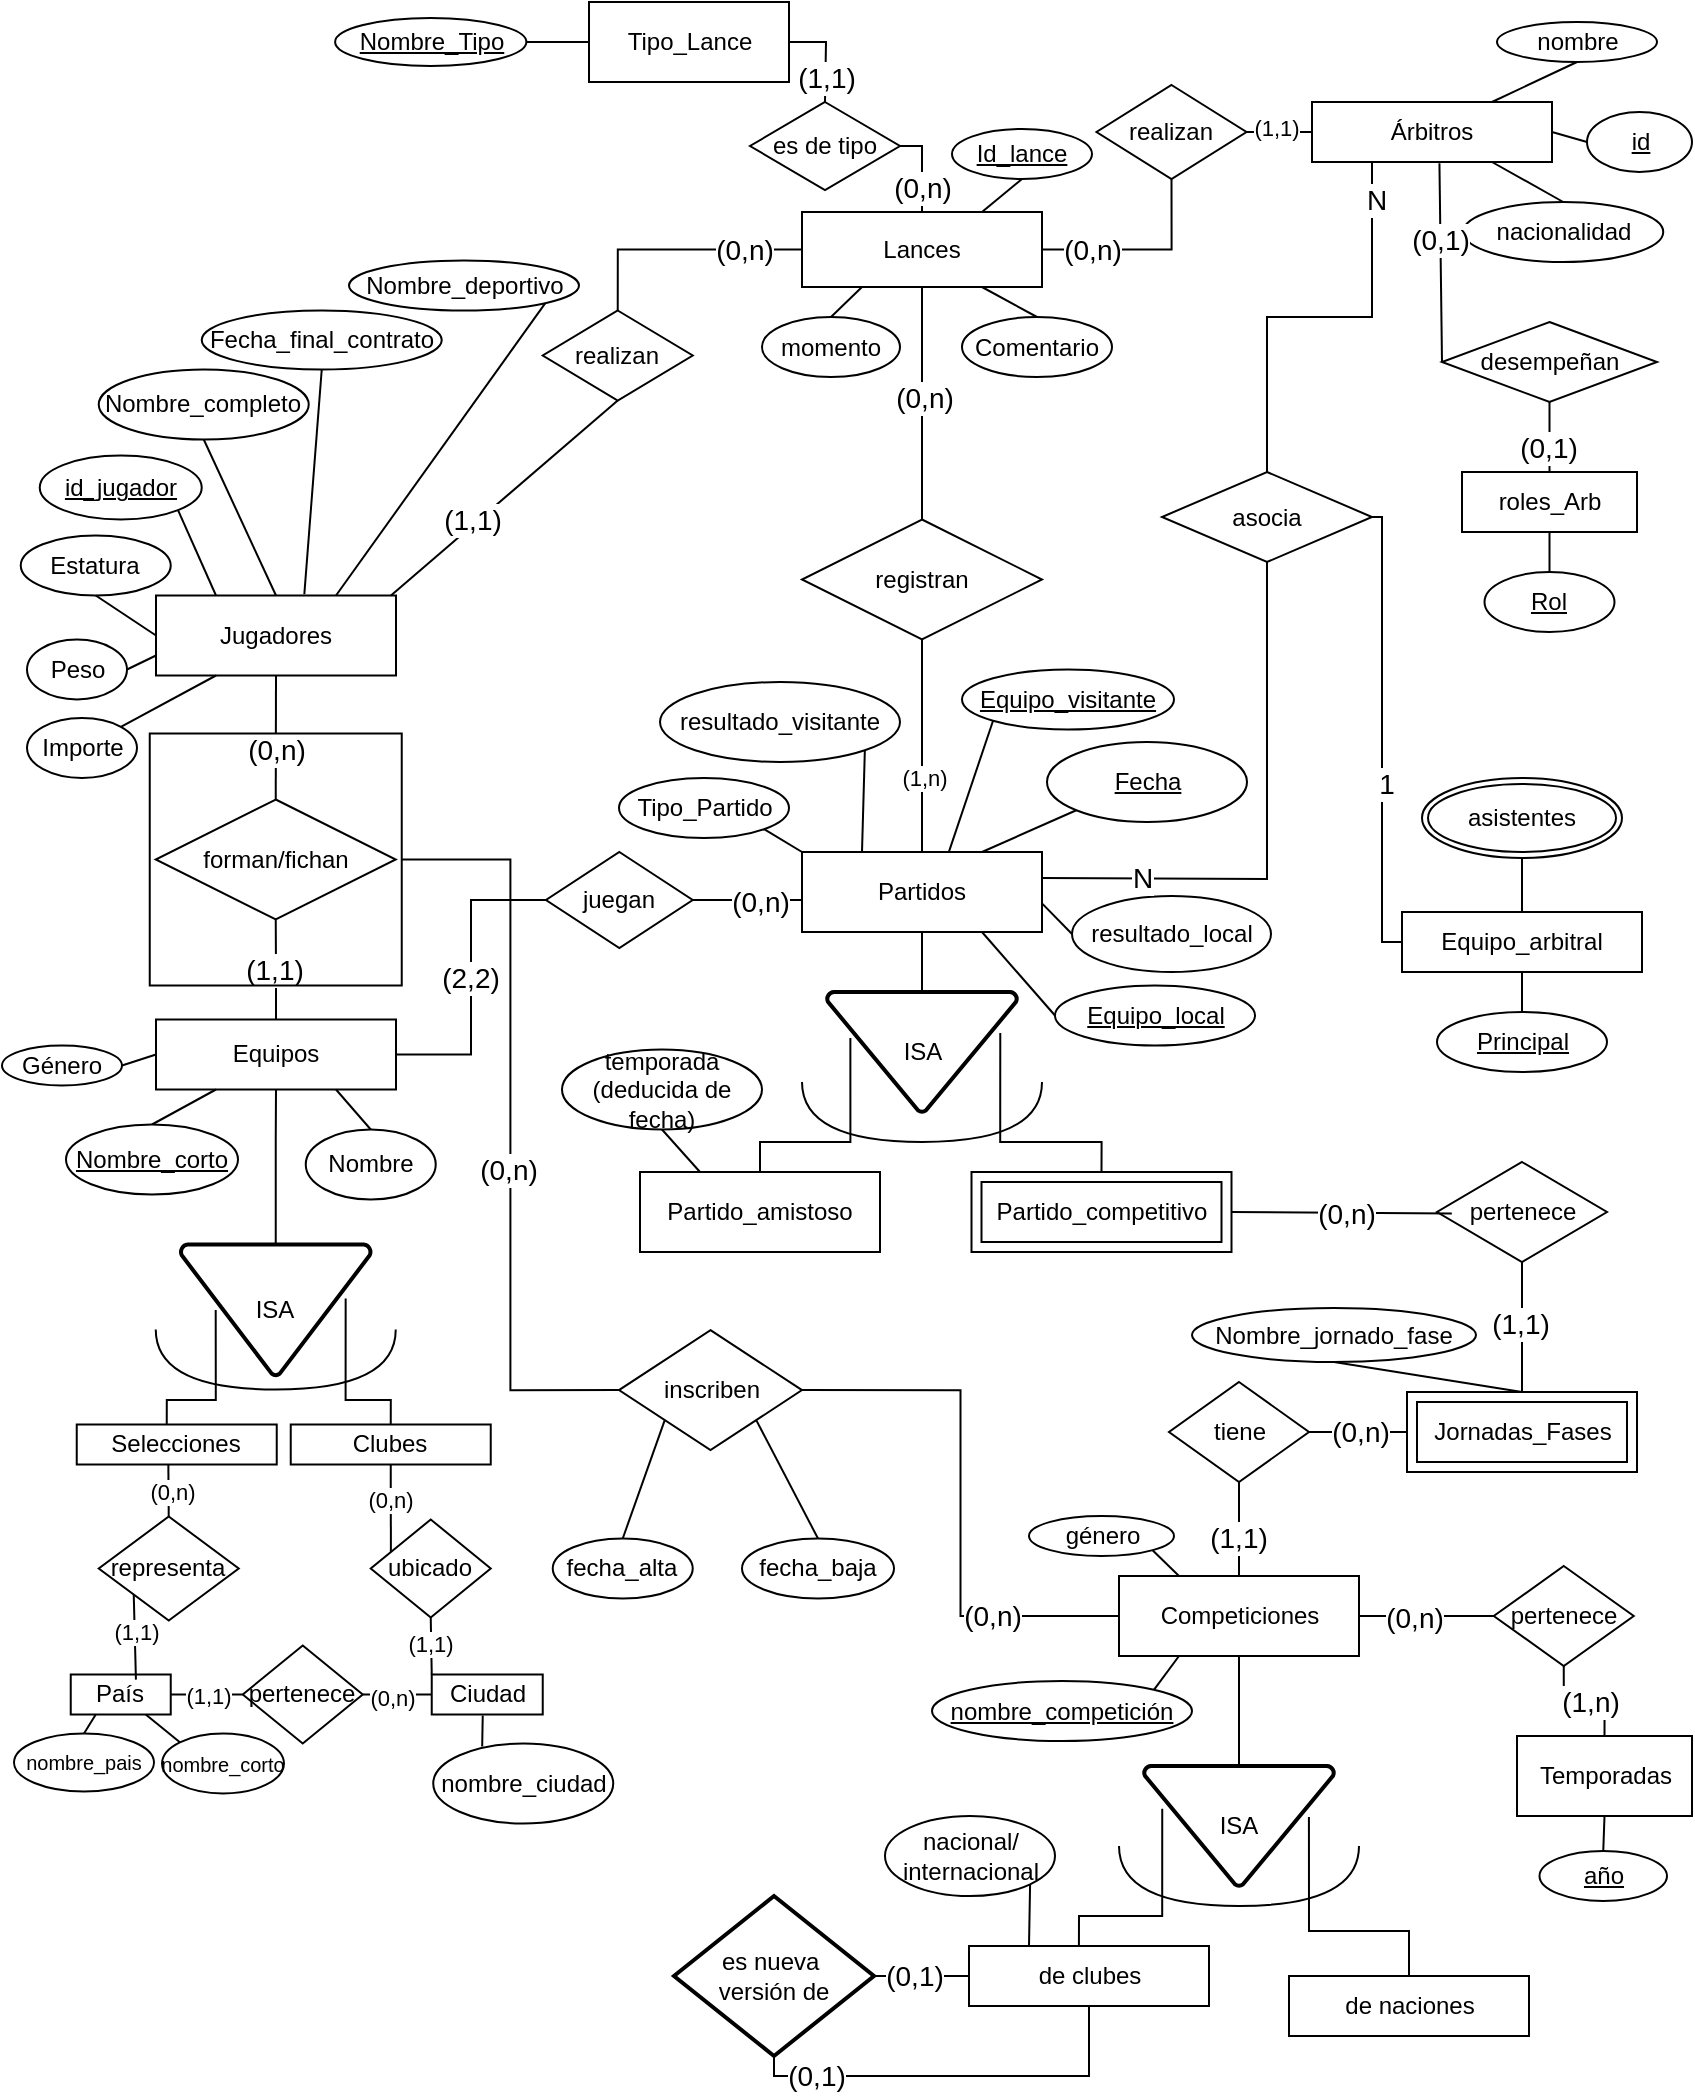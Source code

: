 <mxfile version="25.0.3" pages="2">
  <diagram id="R2lEEEUBdFMjLlhIrx00" name="Page-1">
    <mxGraphModel dx="712" dy="1873" grid="1" gridSize="10" guides="1" tooltips="1" connect="1" arrows="1" fold="1" page="1" pageScale="1" pageWidth="850" pageHeight="1100" math="0" shadow="0" extFonts="Permanent Marker^https://fonts.googleapis.com/css?family=Permanent+Marker">
      <root>
        <mxCell id="0" />
        <mxCell id="1" parent="0" />
        <mxCell id="04urakdWcX9fBKobl6bI-1" value="Partidos" style="rounded=0;whiteSpace=wrap;html=1;" parent="1" vertex="1">
          <mxGeometry x="400" y="-649" width="120" height="40" as="geometry" />
        </mxCell>
        <mxCell id="04urakdWcX9fBKobl6bI-2" value="Equipos" style="rounded=0;whiteSpace=wrap;html=1;" parent="1" vertex="1">
          <mxGeometry x="77" y="-565.25" width="120" height="35" as="geometry" />
        </mxCell>
        <mxCell id="04urakdWcX9fBKobl6bI-6" value="Nombre" style="ellipse;whiteSpace=wrap;html=1;" parent="1" vertex="1">
          <mxGeometry x="151.87" y="-510.25" width="65" height="35" as="geometry" />
        </mxCell>
        <mxCell id="04urakdWcX9fBKobl6bI-9" value="Competiciones" style="rounded=0;whiteSpace=wrap;html=1;" parent="1" vertex="1">
          <mxGeometry x="558.5" y="-287" width="120" height="40" as="geometry" />
        </mxCell>
        <mxCell id="04urakdWcX9fBKobl6bI-11" value="Temporadas" style="rounded=0;whiteSpace=wrap;html=1;" parent="1" vertex="1">
          <mxGeometry x="757.5" y="-207" width="87.5" height="40" as="geometry" />
        </mxCell>
        <mxCell id="04urakdWcX9fBKobl6bI-15" value="Árbitros" style="rounded=0;whiteSpace=wrap;html=1;" parent="1" vertex="1">
          <mxGeometry x="655" y="-1024" width="120" height="30" as="geometry" />
        </mxCell>
        <mxCell id="04urakdWcX9fBKobl6bI-16" value="Equipo_arbitral" style="rounded=0;whiteSpace=wrap;html=1;" parent="1" vertex="1">
          <mxGeometry x="700" y="-619" width="120" height="30" as="geometry" />
        </mxCell>
        <mxCell id="04urakdWcX9fBKobl6bI-17" value="Jugadores" style="rounded=0;whiteSpace=wrap;html=1;" parent="1" vertex="1">
          <mxGeometry x="77" y="-777.25" width="120" height="40" as="geometry" />
        </mxCell>
        <mxCell id="04urakdWcX9fBKobl6bI-18" value="Nombre_completo" style="ellipse;whiteSpace=wrap;html=1;" parent="1" vertex="1">
          <mxGeometry x="48.37" y="-890.25" width="105" height="35" as="geometry" />
        </mxCell>
        <mxCell id="04urakdWcX9fBKobl6bI-19" value="Nombre_deportivo" style="ellipse;whiteSpace=wrap;html=1;" parent="1" vertex="1">
          <mxGeometry x="173.5" y="-944.75" width="115" height="25" as="geometry" />
        </mxCell>
        <mxCell id="04urakdWcX9fBKobl6bI-21" value="Peso" style="ellipse;whiteSpace=wrap;html=1;" parent="1" vertex="1">
          <mxGeometry x="12.5" y="-755.25" width="50" height="30" as="geometry" />
        </mxCell>
        <mxCell id="04urakdWcX9fBKobl6bI-22" value="Estatura" style="ellipse;whiteSpace=wrap;html=1;" parent="1" vertex="1">
          <mxGeometry x="9.37" y="-807.25" width="75" height="30" as="geometry" />
        </mxCell>
        <mxCell id="04urakdWcX9fBKobl6bI-23" value="Fecha_final_contrato" style="ellipse;whiteSpace=wrap;html=1;" parent="1" vertex="1">
          <mxGeometry x="99.87" y="-919.75" width="120" height="29.5" as="geometry" />
        </mxCell>
        <mxCell id="04urakdWcX9fBKobl6bI-24" value="Importe" style="ellipse;whiteSpace=wrap;html=1;" parent="1" vertex="1">
          <mxGeometry x="12.5" y="-716" width="55" height="30" as="geometry" />
        </mxCell>
        <mxCell id="04urakdWcX9fBKobl6bI-25" value="Lances" style="rounded=0;whiteSpace=wrap;html=1;" parent="1" vertex="1">
          <mxGeometry x="400" y="-969" width="120" height="37.5" as="geometry" />
        </mxCell>
        <mxCell id="04urakdWcX9fBKobl6bI-27" value="momento" style="ellipse;whiteSpace=wrap;html=1;" parent="1" vertex="1">
          <mxGeometry x="380" y="-916.5" width="69" height="30" as="geometry" />
        </mxCell>
        <mxCell id="04urakdWcX9fBKobl6bI-29" value="Comentario" style="ellipse;whiteSpace=wrap;html=1;" parent="1" vertex="1">
          <mxGeometry x="480" y="-916.5" width="75" height="30" as="geometry" />
        </mxCell>
        <mxCell id="inNDsGXoUcWYAkGI4Rf3-2" value="resultado_local" style="ellipse;whiteSpace=wrap;html=1;" parent="1" vertex="1">
          <mxGeometry x="535" y="-627" width="99.5" height="38" as="geometry" />
        </mxCell>
        <mxCell id="inNDsGXoUcWYAkGI4Rf3-6" value="resultado_visitante" style="ellipse;whiteSpace=wrap;html=1;" parent="1" vertex="1">
          <mxGeometry x="329" y="-734" width="120" height="40" as="geometry" />
        </mxCell>
        <mxCell id="inNDsGXoUcWYAkGI4Rf3-11" value="Partido_amistoso" style="rounded=0;whiteSpace=wrap;html=1;" parent="1" vertex="1">
          <mxGeometry x="319" y="-489" width="120" height="40" as="geometry" />
        </mxCell>
        <mxCell id="YFh-IGeQEtQM-p5CWIq_-4" value="ISA" style="strokeWidth=2;html=1;shape=mxgraph.flowchart.merge_or_storage;whiteSpace=wrap;" parent="1" vertex="1">
          <mxGeometry x="571" y="-192" width="95" height="60" as="geometry" />
        </mxCell>
        <mxCell id="YFh-IGeQEtQM-p5CWIq_-5" value="género" style="ellipse;whiteSpace=wrap;html=1;" parent="1" vertex="1">
          <mxGeometry x="513.5" y="-317" width="72.5" height="20" as="geometry" />
        </mxCell>
        <mxCell id="YFh-IGeQEtQM-p5CWIq_-7" value="de naciones" style="rounded=0;whiteSpace=wrap;html=1;" parent="1" vertex="1">
          <mxGeometry x="643.5" y="-87" width="120" height="30" as="geometry" />
        </mxCell>
        <mxCell id="YFh-IGeQEtQM-p5CWIq_-8" value="de clubes" style="rounded=0;whiteSpace=wrap;html=1;" parent="1" vertex="1">
          <mxGeometry x="483.5" y="-102" width="120" height="30" as="geometry" />
        </mxCell>
        <mxCell id="YFh-IGeQEtQM-p5CWIq_-10" value="nacional/&lt;div&gt;internacional&lt;/div&gt;" style="ellipse;whiteSpace=wrap;html=1;" parent="1" vertex="1">
          <mxGeometry x="441.5" y="-167" width="85" height="40" as="geometry" />
        </mxCell>
        <mxCell id="YFh-IGeQEtQM-p5CWIq_-11" value="es nueva&amp;nbsp;&lt;div&gt;versión de&lt;/div&gt;" style="strokeWidth=2;html=1;shape=mxgraph.flowchart.decision;whiteSpace=wrap;" parent="1" vertex="1">
          <mxGeometry x="336" y="-127" width="100" height="80" as="geometry" />
        </mxCell>
        <mxCell id="YFh-IGeQEtQM-p5CWIq_-15" value="temporada&lt;div&gt;(deducida de fecha)&lt;/div&gt;" style="ellipse;whiteSpace=wrap;html=1;" parent="1" vertex="1">
          <mxGeometry x="280" y="-550.25" width="100" height="40" as="geometry" />
        </mxCell>
        <mxCell id="YFh-IGeQEtQM-p5CWIq_-20" value="forman/fichan" style="shape=rhombus;perimeter=rhombusPerimeter;whiteSpace=wrap;html=1;align=center;" parent="1" vertex="1">
          <mxGeometry x="76.87" y="-675.25" width="120" height="60" as="geometry" />
        </mxCell>
        <mxCell id="YFh-IGeQEtQM-p5CWIq_-23" value="asocia" style="shape=rhombus;perimeter=rhombusPerimeter;whiteSpace=wrap;html=1;align=center;" parent="1" vertex="1">
          <mxGeometry x="580" y="-839" width="105" height="45" as="geometry" />
        </mxCell>
        <mxCell id="Gta5DQi-riPikVPDDbvj-3" value="realizan" style="shape=rhombus;perimeter=rhombusPerimeter;whiteSpace=wrap;html=1;align=center;" parent="1" vertex="1">
          <mxGeometry x="270.37" y="-919.75" width="75" height="45" as="geometry" />
        </mxCell>
        <mxCell id="Gta5DQi-riPikVPDDbvj-6" value="asistentes" style="ellipse;shape=doubleEllipse;margin=3;whiteSpace=wrap;html=1;align=center;" parent="1" vertex="1">
          <mxGeometry x="710" y="-686" width="100" height="40" as="geometry" />
        </mxCell>
        <mxCell id="Gta5DQi-riPikVPDDbvj-8" value="roles_Arb" style="whiteSpace=wrap;html=1;align=center;" parent="1" vertex="1">
          <mxGeometry x="730" y="-839" width="87.5" height="30" as="geometry" />
        </mxCell>
        <mxCell id="Gta5DQi-riPikVPDDbvj-9" value="Rol" style="ellipse;whiteSpace=wrap;html=1;align=center;fontStyle=4;" parent="1" vertex="1">
          <mxGeometry x="741.25" y="-789" width="65" height="30" as="geometry" />
        </mxCell>
        <mxCell id="Gta5DQi-riPikVPDDbvj-10" value="inscriben" style="shape=rhombus;perimeter=rhombusPerimeter;whiteSpace=wrap;html=1;align=center;" parent="1" vertex="1">
          <mxGeometry x="308.5" y="-409.94" width="91.5" height="60" as="geometry" />
        </mxCell>
        <mxCell id="Gta5DQi-riPikVPDDbvj-18" value="desempeñan" style="shape=rhombus;perimeter=rhombusPerimeter;whiteSpace=wrap;html=1;align=center;" parent="1" vertex="1">
          <mxGeometry x="720" y="-914" width="107.5" height="40" as="geometry" />
        </mxCell>
        <mxCell id="Gta5DQi-riPikVPDDbvj-20" value="año" style="ellipse;whiteSpace=wrap;html=1;align=center;fontStyle=4;" parent="1" vertex="1">
          <mxGeometry x="768.75" y="-149.5" width="63.75" height="25" as="geometry" />
        </mxCell>
        <mxCell id="Gta5DQi-riPikVPDDbvj-22" value="pertenece" style="shape=rhombus;perimeter=rhombusPerimeter;whiteSpace=wrap;html=1;align=center;" parent="1" vertex="1">
          <mxGeometry x="717.5" y="-494" width="85" height="50" as="geometry" />
        </mxCell>
        <mxCell id="Gta5DQi-riPikVPDDbvj-24" value="nombre_competición" style="ellipse;whiteSpace=wrap;html=1;align=center;fontStyle=4;" parent="1" vertex="1">
          <mxGeometry x="465" y="-234.5" width="130" height="30" as="geometry" />
        </mxCell>
        <mxCell id="Gta5DQi-riPikVPDDbvj-27" value="nacionalidad" style="ellipse;whiteSpace=wrap;html=1;align=center;" parent="1" vertex="1">
          <mxGeometry x="730.63" y="-974" width="100" height="30" as="geometry" />
        </mxCell>
        <mxCell id="Gta5DQi-riPikVPDDbvj-28" value="id" style="ellipse;whiteSpace=wrap;html=1;align=center;fontStyle=4;" parent="1" vertex="1">
          <mxGeometry x="792.5" y="-1019" width="52.5" height="30" as="geometry" />
        </mxCell>
        <mxCell id="Gta5DQi-riPikVPDDbvj-29" value="nombre" style="ellipse;whiteSpace=wrap;html=1;align=center;" parent="1" vertex="1">
          <mxGeometry x="747.5" y="-1064" width="80" height="20" as="geometry" />
        </mxCell>
        <mxCell id="Gta5DQi-riPikVPDDbvj-33" value="fecha_alta" style="ellipse;whiteSpace=wrap;html=1;align=center;" parent="1" vertex="1">
          <mxGeometry x="275.37" y="-305.75" width="70" height="30" as="geometry" />
        </mxCell>
        <mxCell id="Gta5DQi-riPikVPDDbvj-35" value="fecha_baja" style="ellipse;whiteSpace=wrap;html=1;align=center;" parent="1" vertex="1">
          <mxGeometry x="370" y="-305.75" width="76" height="30" as="geometry" />
        </mxCell>
        <mxCell id="Gta5DQi-riPikVPDDbvj-36" value="registran" style="shape=rhombus;perimeter=rhombusPerimeter;whiteSpace=wrap;html=1;align=center;" parent="1" vertex="1">
          <mxGeometry x="400" y="-815.25" width="120" height="60" as="geometry" />
        </mxCell>
        <mxCell id="Gta5DQi-riPikVPDDbvj-40" value="realizan" style="shape=rhombus;perimeter=rhombusPerimeter;whiteSpace=wrap;html=1;align=center;" parent="1" vertex="1">
          <mxGeometry x="547.25" y="-1032.5" width="75" height="47" as="geometry" />
        </mxCell>
        <mxCell id="Gta5DQi-riPikVPDDbvj-48" value="ISA" style="strokeWidth=2;html=1;shape=mxgraph.flowchart.merge_or_storage;whiteSpace=wrap;" parent="1" vertex="1">
          <mxGeometry x="412.5" y="-579" width="95" height="60" as="geometry" />
        </mxCell>
        <mxCell id="cS88r38_KW8MVmtZ6D21-2" value="ISA" style="strokeWidth=2;html=1;shape=mxgraph.flowchart.merge_or_storage;whiteSpace=wrap;" parent="1" vertex="1">
          <mxGeometry x="89.37" y="-452.75" width="95" height="65.5" as="geometry" />
        </mxCell>
        <mxCell id="cS88r38_KW8MVmtZ6D21-3" value="Selecciones" style="rounded=0;whiteSpace=wrap;html=1;" parent="1" vertex="1">
          <mxGeometry x="37.37" y="-362.75" width="100" height="20" as="geometry" />
        </mxCell>
        <mxCell id="cS88r38_KW8MVmtZ6D21-5" value="Clubes" style="rounded=0;whiteSpace=wrap;html=1;" parent="1" vertex="1">
          <mxGeometry x="144.37" y="-362.75" width="100" height="20" as="geometry" />
        </mxCell>
        <mxCell id="cS88r38_KW8MVmtZ6D21-15" value="Jornadas_Fases" style="shape=ext;margin=3;double=1;whiteSpace=wrap;html=1;align=center;" parent="1" vertex="1">
          <mxGeometry x="702.5" y="-379" width="115" height="40" as="geometry" />
        </mxCell>
        <mxCell id="cS88r38_KW8MVmtZ6D21-17" value="tiene" style="shape=rhombus;perimeter=rhombusPerimeter;whiteSpace=wrap;html=1;align=center;" parent="1" vertex="1">
          <mxGeometry x="583.5" y="-384" width="70" height="50" as="geometry" />
        </mxCell>
        <mxCell id="cS88r38_KW8MVmtZ6D21-23" value="pertenece" style="shape=rhombus;perimeter=rhombusPerimeter;whiteSpace=wrap;html=1;align=center;" parent="1" vertex="1">
          <mxGeometry x="745.88" y="-292" width="70" height="50" as="geometry" />
        </mxCell>
        <mxCell id="LJqsEhRlSRcl8UIKpy76-1" value="" style="endArrow=none;html=1;rounded=0;fontSize=12;startSize=8;endSize=8;curved=1;entryX=0.5;entryY=1;entryDx=0;entryDy=0;exitX=0.5;exitY=0;exitDx=0;exitDy=0;" parent="1" source="Gta5DQi-riPikVPDDbvj-8" target="Gta5DQi-riPikVPDDbvj-18" edge="1">
          <mxGeometry width="50" height="50" relative="1" as="geometry">
            <mxPoint x="638.75" y="-828.5" as="sourcePoint" />
            <mxPoint x="688.75" y="-878.5" as="targetPoint" />
          </mxGeometry>
        </mxCell>
        <mxCell id="TzkVPNW5jithaWXrd3FV-46" value="&lt;font style=&quot;font-size: 14px;&quot;&gt;(0,1)&lt;/font&gt;" style="edgeLabel;html=1;align=center;verticalAlign=middle;resizable=0;points=[];" parent="LJqsEhRlSRcl8UIKpy76-1" vertex="1" connectable="0">
          <mxGeometry x="-0.319" y="1" relative="1" as="geometry">
            <mxPoint as="offset" />
          </mxGeometry>
        </mxCell>
        <mxCell id="LJqsEhRlSRcl8UIKpy76-2" value="" style="endArrow=none;html=1;rounded=0;fontSize=12;startSize=8;endSize=8;curved=1;entryX=0;entryY=0.5;entryDx=0;entryDy=0;exitX=0.531;exitY=1.022;exitDx=0;exitDy=0;exitPerimeter=0;" parent="1" source="04urakdWcX9fBKobl6bI-15" target="Gta5DQi-riPikVPDDbvj-18" edge="1">
          <mxGeometry width="50" height="50" relative="1" as="geometry">
            <mxPoint x="682.5" y="-774" as="sourcePoint" />
            <mxPoint x="732.5" y="-824" as="targetPoint" />
          </mxGeometry>
        </mxCell>
        <mxCell id="TzkVPNW5jithaWXrd3FV-47" value="&lt;font style=&quot;font-size: 14px;&quot;&gt;(0,1)&lt;/font&gt;" style="edgeLabel;html=1;align=center;verticalAlign=middle;resizable=0;points=[];" parent="LJqsEhRlSRcl8UIKpy76-2" vertex="1" connectable="0">
          <mxGeometry x="-0.233" relative="1" as="geometry">
            <mxPoint as="offset" />
          </mxGeometry>
        </mxCell>
        <mxCell id="LJqsEhRlSRcl8UIKpy76-3" value="" style="endArrow=none;html=1;rounded=0;fontSize=12;startSize=8;endSize=8;entryX=0.25;entryY=1;entryDx=0;entryDy=0;exitX=0.5;exitY=0;exitDx=0;exitDy=0;edgeStyle=orthogonalEdgeStyle;" parent="1" source="YFh-IGeQEtQM-p5CWIq_-23" target="04urakdWcX9fBKobl6bI-15" edge="1">
          <mxGeometry width="50" height="50" relative="1" as="geometry">
            <mxPoint x="675" y="-779" as="sourcePoint" />
            <mxPoint x="725" y="-829" as="targetPoint" />
          </mxGeometry>
        </mxCell>
        <mxCell id="SiwQUYb9ngDk87hLv0Yr-3" value="&lt;font style=&quot;font-size: 14px;&quot;&gt;N&lt;/font&gt;" style="edgeLabel;html=1;align=center;verticalAlign=middle;resizable=0;points=[];" parent="LJqsEhRlSRcl8UIKpy76-3" vertex="1" connectable="0">
          <mxGeometry x="0.658" relative="1" as="geometry">
            <mxPoint x="2" y="-17" as="offset" />
          </mxGeometry>
        </mxCell>
        <mxCell id="LJqsEhRlSRcl8UIKpy76-4" value="" style="endArrow=none;html=1;rounded=0;fontSize=12;startSize=8;endSize=8;entryX=1;entryY=0.5;entryDx=0;entryDy=0;exitX=0;exitY=0.5;exitDx=0;exitDy=0;edgeStyle=orthogonalEdgeStyle;" parent="1" source="04urakdWcX9fBKobl6bI-16" target="YFh-IGeQEtQM-p5CWIq_-23" edge="1">
          <mxGeometry width="50" height="50" relative="1" as="geometry">
            <mxPoint x="675" y="-639" as="sourcePoint" />
            <mxPoint x="725" y="-689" as="targetPoint" />
            <Array as="points">
              <mxPoint x="690" y="-604" />
              <mxPoint x="690" y="-816" />
            </Array>
          </mxGeometry>
        </mxCell>
        <mxCell id="SiwQUYb9ngDk87hLv0Yr-30" value="&lt;font style=&quot;font-size: 14px;&quot;&gt;1&lt;/font&gt;" style="edgeLabel;html=1;align=center;verticalAlign=middle;resizable=0;points=[];" parent="LJqsEhRlSRcl8UIKpy76-4" vertex="1" connectable="0">
          <mxGeometry x="-0.212" y="-2" relative="1" as="geometry">
            <mxPoint as="offset" />
          </mxGeometry>
        </mxCell>
        <mxCell id="LJqsEhRlSRcl8UIKpy76-5" value="" style="endArrow=none;html=1;rounded=0;fontSize=12;startSize=8;endSize=8;entryX=0.5;entryY=1;entryDx=0;entryDy=0;exitX=1;exitY=0.5;exitDx=0;exitDy=0;edgeStyle=orthogonalEdgeStyle;" parent="1" source="04urakdWcX9fBKobl6bI-25" target="Gta5DQi-riPikVPDDbvj-40" edge="1">
          <mxGeometry width="50" height="50" relative="1" as="geometry">
            <mxPoint x="675" y="-629" as="sourcePoint" />
            <mxPoint x="725" y="-679" as="targetPoint" />
          </mxGeometry>
        </mxCell>
        <mxCell id="TzkVPNW5jithaWXrd3FV-45" value="&lt;font style=&quot;font-size: 14px;&quot;&gt;(0,n)&lt;/font&gt;" style="edgeLabel;html=1;align=center;verticalAlign=middle;resizable=0;points=[];" parent="LJqsEhRlSRcl8UIKpy76-5" vertex="1" connectable="0">
          <mxGeometry x="-0.499" relative="1" as="geometry">
            <mxPoint as="offset" />
          </mxGeometry>
        </mxCell>
        <mxCell id="LJqsEhRlSRcl8UIKpy76-6" value="" style="endArrow=none;html=1;rounded=0;fontSize=12;startSize=8;endSize=8;curved=1;exitX=1;exitY=0.5;exitDx=0;exitDy=0;entryX=0;entryY=0.5;entryDx=0;entryDy=0;" parent="1" source="Gta5DQi-riPikVPDDbvj-40" target="04urakdWcX9fBKobl6bI-15" edge="1">
          <mxGeometry width="50" height="50" relative="1" as="geometry">
            <mxPoint x="675" y="-629" as="sourcePoint" />
            <mxPoint x="645" y="-1015" as="targetPoint" />
          </mxGeometry>
        </mxCell>
        <mxCell id="TzkVPNW5jithaWXrd3FV-44" value="(1,1)" style="edgeLabel;html=1;align=center;verticalAlign=middle;resizable=0;points=[];" parent="LJqsEhRlSRcl8UIKpy76-6" vertex="1" connectable="0">
          <mxGeometry x="-0.15" y="2" relative="1" as="geometry">
            <mxPoint as="offset" />
          </mxGeometry>
        </mxCell>
        <mxCell id="LJqsEhRlSRcl8UIKpy76-8" value="" style="endArrow=none;html=1;rounded=0;fontSize=12;startSize=8;endSize=8;entryX=0;entryY=0.5;entryDx=0;entryDy=0;exitX=0.5;exitY=0;exitDx=0;exitDy=0;edgeStyle=orthogonalEdgeStyle;" parent="1" source="Gta5DQi-riPikVPDDbvj-3" target="04urakdWcX9fBKobl6bI-25" edge="1">
          <mxGeometry width="50" height="50" relative="1" as="geometry">
            <mxPoint x="545" y="-849" as="sourcePoint" />
            <mxPoint x="595" y="-899" as="targetPoint" />
          </mxGeometry>
        </mxCell>
        <mxCell id="TzkVPNW5jithaWXrd3FV-42" value="&lt;font style=&quot;font-size: 14px;&quot;&gt;(0,n)&lt;/font&gt;" style="edgeLabel;html=1;align=center;verticalAlign=middle;resizable=0;points=[];" parent="LJqsEhRlSRcl8UIKpy76-8" vertex="1" connectable="0">
          <mxGeometry x="0.521" relative="1" as="geometry">
            <mxPoint as="offset" />
          </mxGeometry>
        </mxCell>
        <mxCell id="LJqsEhRlSRcl8UIKpy76-9" value="" style="endArrow=none;html=1;rounded=0;fontSize=12;startSize=8;endSize=8;curved=1;entryX=0.5;entryY=1;entryDx=0;entryDy=0;exitX=0.5;exitY=0;exitDx=0;exitDy=0;" parent="1" source="Gta5DQi-riPikVPDDbvj-36" target="04urakdWcX9fBKobl6bI-25" edge="1">
          <mxGeometry width="50" height="50" relative="1" as="geometry">
            <mxPoint x="545" y="-759" as="sourcePoint" />
            <mxPoint x="595" y="-809" as="targetPoint" />
          </mxGeometry>
        </mxCell>
        <mxCell id="SiwQUYb9ngDk87hLv0Yr-42" value="&lt;font style=&quot;font-size: 14px;&quot;&gt;(0,n)&lt;/font&gt;" style="edgeLabel;html=1;align=center;verticalAlign=middle;resizable=0;points=[];" parent="LJqsEhRlSRcl8UIKpy76-9" vertex="1" connectable="0">
          <mxGeometry x="0.062" y="-1" relative="1" as="geometry">
            <mxPoint as="offset" />
          </mxGeometry>
        </mxCell>
        <mxCell id="LJqsEhRlSRcl8UIKpy76-10" value="" style="endArrow=none;html=1;rounded=0;fontSize=12;startSize=8;endSize=8;curved=1;entryX=0.5;entryY=1;entryDx=0;entryDy=0;exitX=0.979;exitY=0;exitDx=0;exitDy=0;exitPerimeter=0;" parent="1" source="04urakdWcX9fBKobl6bI-17" target="Gta5DQi-riPikVPDDbvj-3" edge="1">
          <mxGeometry width="50" height="50" relative="1" as="geometry">
            <mxPoint x="545" y="-895.25" as="sourcePoint" />
            <mxPoint x="595" y="-945.25" as="targetPoint" />
          </mxGeometry>
        </mxCell>
        <mxCell id="TzkVPNW5jithaWXrd3FV-43" value="&lt;font style=&quot;font-size: 14px;&quot;&gt;(1,1)&lt;/font&gt;" style="edgeLabel;html=1;align=center;verticalAlign=middle;resizable=0;points=[];" parent="LJqsEhRlSRcl8UIKpy76-10" vertex="1" connectable="0">
          <mxGeometry x="-0.289" y="-1" relative="1" as="geometry">
            <mxPoint x="-1" y="-4" as="offset" />
          </mxGeometry>
        </mxCell>
        <mxCell id="LJqsEhRlSRcl8UIKpy76-13" value="" style="endArrow=none;html=1;rounded=0;fontSize=12;startSize=8;endSize=8;entryX=0.5;entryY=1;entryDx=0;entryDy=0;exitX=0.5;exitY=0;exitDx=0;exitDy=0;edgeStyle=orthogonalEdgeStyle;" parent="1" source="04urakdWcX9fBKobl6bI-2" target="YFh-IGeQEtQM-p5CWIq_-20" edge="1">
          <mxGeometry width="50" height="50" relative="1" as="geometry">
            <mxPoint x="545" y="-705.25" as="sourcePoint" />
            <mxPoint x="595" y="-755.25" as="targetPoint" />
          </mxGeometry>
        </mxCell>
        <mxCell id="SiwQUYb9ngDk87hLv0Yr-32" value="&lt;font style=&quot;font-size: 14px;&quot;&gt;(1,1)&lt;/font&gt;" style="edgeLabel;html=1;align=center;verticalAlign=middle;resizable=0;points=[];" parent="LJqsEhRlSRcl8UIKpy76-13" vertex="1" connectable="0">
          <mxGeometry x="-0.224" y="-3" relative="1" as="geometry">
            <mxPoint x="-4" y="-6" as="offset" />
          </mxGeometry>
        </mxCell>
        <mxCell id="LJqsEhRlSRcl8UIKpy76-14" value="" style="endArrow=none;html=1;rounded=0;fontSize=12;startSize=8;endSize=8;entryX=0.5;entryY=1;entryDx=0;entryDy=0;edgeStyle=elbowEdgeStyle;elbow=vertical;exitX=0.5;exitY=0;exitDx=0;exitDy=0;exitPerimeter=0;" parent="1" source="cS88r38_KW8MVmtZ6D21-2" target="04urakdWcX9fBKobl6bI-2" edge="1">
          <mxGeometry width="50" height="50" relative="1" as="geometry">
            <mxPoint x="545" y="-495.25" as="sourcePoint" />
            <mxPoint x="595" y="-545.25" as="targetPoint" />
            <Array as="points">
              <mxPoint x="145" y="-505.25" />
            </Array>
          </mxGeometry>
        </mxCell>
        <mxCell id="LJqsEhRlSRcl8UIKpy76-15" value="" style="endArrow=none;html=1;rounded=0;fontSize=12;startSize=8;endSize=8;entryX=1;entryY=0.5;entryDx=0;entryDy=0;edgeStyle=orthogonalEdgeStyle;exitX=0;exitY=0.5;exitDx=0;exitDy=0;" parent="1" source="Gta5DQi-riPikVPDDbvj-10" target="XiUle8GG6skzjTlj86Vm-17" edge="1">
          <mxGeometry width="50" height="50" relative="1" as="geometry">
            <mxPoint x="270" y="-370" as="sourcePoint" />
            <mxPoint x="595" y="-409" as="targetPoint" />
          </mxGeometry>
        </mxCell>
        <mxCell id="SiwQUYb9ngDk87hLv0Yr-49" value="&lt;font style=&quot;font-size: 14px;&quot;&gt;(0,n)&lt;/font&gt;" style="edgeLabel;html=1;align=center;verticalAlign=middle;resizable=0;points=[];" parent="LJqsEhRlSRcl8UIKpy76-15" vertex="1" connectable="0">
          <mxGeometry x="-0.121" y="1" relative="1" as="geometry">
            <mxPoint as="offset" />
          </mxGeometry>
        </mxCell>
        <mxCell id="LJqsEhRlSRcl8UIKpy76-16" value="" style="endArrow=none;html=1;rounded=0;fontSize=12;startSize=8;endSize=8;entryX=0.184;entryY=0.5;entryDx=0;entryDy=0;entryPerimeter=0;exitX=0.45;exitY=0;exitDx=0;exitDy=0;exitPerimeter=0;edgeStyle=orthogonalEdgeStyle;" parent="1" source="cS88r38_KW8MVmtZ6D21-3" target="cS88r38_KW8MVmtZ6D21-2" edge="1">
          <mxGeometry width="50" height="50" relative="1" as="geometry">
            <mxPoint x="559.37" y="-452.75" as="sourcePoint" />
            <mxPoint x="609.37" y="-502.75" as="targetPoint" />
          </mxGeometry>
        </mxCell>
        <mxCell id="LJqsEhRlSRcl8UIKpy76-17" value="" style="endArrow=none;html=1;rounded=0;fontSize=12;startSize=8;endSize=8;exitX=0.5;exitY=0;exitDx=0;exitDy=0;entryX=0.868;entryY=0.412;entryDx=0;entryDy=0;entryPerimeter=0;edgeStyle=orthogonalEdgeStyle;" parent="1" source="cS88r38_KW8MVmtZ6D21-5" target="cS88r38_KW8MVmtZ6D21-2" edge="1">
          <mxGeometry width="50" height="50" relative="1" as="geometry">
            <mxPoint x="559.37" y="-452.75" as="sourcePoint" />
            <mxPoint x="179.37" y="-422.75" as="targetPoint" />
          </mxGeometry>
        </mxCell>
        <mxCell id="LJqsEhRlSRcl8UIKpy76-19" value="" style="endArrow=none;html=1;rounded=0;fontSize=12;startSize=8;endSize=8;curved=1;entryX=0;entryY=0.5;entryDx=0;entryDy=0;exitX=1;exitY=0.5;exitDx=0;exitDy=0;exitPerimeter=0;" parent="1" source="YFh-IGeQEtQM-p5CWIq_-11" target="YFh-IGeQEtQM-p5CWIq_-8" edge="1">
          <mxGeometry width="50" height="50" relative="1" as="geometry">
            <mxPoint x="393.5" y="-97" as="sourcePoint" />
            <mxPoint x="673.5" y="-297" as="targetPoint" />
          </mxGeometry>
        </mxCell>
        <mxCell id="SiwQUYb9ngDk87hLv0Yr-55" value="&lt;font style=&quot;font-size: 14px;&quot;&gt;(0,1)&lt;/font&gt;" style="edgeLabel;html=1;align=center;verticalAlign=middle;resizable=0;points=[];" parent="LJqsEhRlSRcl8UIKpy76-19" vertex="1" connectable="0">
          <mxGeometry x="-0.163" relative="1" as="geometry">
            <mxPoint as="offset" />
          </mxGeometry>
        </mxCell>
        <mxCell id="LJqsEhRlSRcl8UIKpy76-20" value="" style="endArrow=none;html=1;rounded=0;fontSize=12;startSize=8;endSize=8;exitX=0.5;exitY=1;exitDx=0;exitDy=0;exitPerimeter=0;entryX=0.5;entryY=1;entryDx=0;entryDy=0;edgeStyle=orthogonalEdgeStyle;" parent="1" source="YFh-IGeQEtQM-p5CWIq_-11" target="YFh-IGeQEtQM-p5CWIq_-8" edge="1">
          <mxGeometry width="50" height="50" relative="1" as="geometry">
            <mxPoint x="623.5" y="-247" as="sourcePoint" />
            <mxPoint x="673.5" y="-297" as="targetPoint" />
          </mxGeometry>
        </mxCell>
        <mxCell id="SiwQUYb9ngDk87hLv0Yr-56" value="&lt;font style=&quot;font-size: 14px;&quot;&gt;(0,1)&lt;/font&gt;" style="edgeLabel;html=1;align=center;verticalAlign=middle;resizable=0;points=[];" parent="LJqsEhRlSRcl8UIKpy76-20" vertex="1" connectable="0">
          <mxGeometry x="-0.699" relative="1" as="geometry">
            <mxPoint as="offset" />
          </mxGeometry>
        </mxCell>
        <mxCell id="LJqsEhRlSRcl8UIKpy76-22" value="" style="endArrow=none;html=1;rounded=0;fontSize=12;startSize=8;endSize=8;exitX=0.458;exitY=0.018;exitDx=0;exitDy=0;exitPerimeter=0;entryX=0.096;entryY=0.356;entryDx=0;entryDy=0;entryPerimeter=0;edgeStyle=orthogonalEdgeStyle;" parent="1" source="YFh-IGeQEtQM-p5CWIq_-8" target="YFh-IGeQEtQM-p5CWIq_-4" edge="1">
          <mxGeometry width="50" height="50" relative="1" as="geometry">
            <mxPoint x="623.5" y="-262" as="sourcePoint" />
            <mxPoint x="673.5" y="-312" as="targetPoint" />
          </mxGeometry>
        </mxCell>
        <mxCell id="LJqsEhRlSRcl8UIKpy76-23" value="" style="endArrow=none;html=1;rounded=0;fontSize=12;startSize=8;endSize=8;exitX=0.5;exitY=0;exitDx=0;exitDy=0;entryX=0.868;entryY=0.426;entryDx=0;entryDy=0;entryPerimeter=0;edgeStyle=orthogonalEdgeStyle;" parent="1" source="YFh-IGeQEtQM-p5CWIq_-7" target="YFh-IGeQEtQM-p5CWIq_-4" edge="1">
          <mxGeometry width="50" height="50" relative="1" as="geometry">
            <mxPoint x="623.5" y="-262" as="sourcePoint" />
            <mxPoint x="673.5" y="-312" as="targetPoint" />
          </mxGeometry>
        </mxCell>
        <mxCell id="LJqsEhRlSRcl8UIKpy76-24" value="" style="endArrow=none;html=1;rounded=0;fontSize=12;startSize=8;endSize=8;curved=1;exitX=0.5;exitY=0;exitDx=0;exitDy=0;exitPerimeter=0;entryX=0.5;entryY=1;entryDx=0;entryDy=0;" parent="1" source="YFh-IGeQEtQM-p5CWIq_-4" target="04urakdWcX9fBKobl6bI-9" edge="1">
          <mxGeometry width="50" height="50" relative="1" as="geometry">
            <mxPoint x="623.5" y="-327" as="sourcePoint" />
            <mxPoint x="673.5" y="-377" as="targetPoint" />
          </mxGeometry>
        </mxCell>
        <mxCell id="LJqsEhRlSRcl8UIKpy76-27" value="" style="endArrow=none;html=1;rounded=0;fontSize=12;startSize=8;endSize=8;entryX=0.5;entryY=0;entryDx=0;entryDy=0;exitX=0.5;exitY=1;exitDx=0;exitDy=0;edgeStyle=orthogonalEdgeStyle;" parent="1" source="cS88r38_KW8MVmtZ6D21-23" target="04urakdWcX9fBKobl6bI-11" edge="1">
          <mxGeometry width="50" height="50" relative="1" as="geometry">
            <mxPoint x="764.88" y="-234.5" as="sourcePoint" />
            <mxPoint x="812.13" y="-237" as="targetPoint" />
          </mxGeometry>
        </mxCell>
        <mxCell id="SiwQUYb9ngDk87hLv0Yr-53" value="&lt;font style=&quot;font-size: 14px;&quot;&gt;(1,n)&lt;/font&gt;" style="edgeLabel;html=1;align=center;verticalAlign=middle;resizable=0;points=[];" parent="LJqsEhRlSRcl8UIKpy76-27" vertex="1" connectable="0">
          <mxGeometry x="0.092" relative="1" as="geometry">
            <mxPoint as="offset" />
          </mxGeometry>
        </mxCell>
        <mxCell id="LJqsEhRlSRcl8UIKpy76-28" value="" style="endArrow=none;html=1;rounded=0;fontSize=12;startSize=8;endSize=8;exitX=0.5;exitY=0;exitDx=0;exitDy=0;edgeStyle=orthogonalEdgeStyle;entryX=0.5;entryY=1;entryDx=0;entryDy=0;" parent="1" source="04urakdWcX9fBKobl6bI-9" target="cS88r38_KW8MVmtZ6D21-17" edge="1">
          <mxGeometry width="50" height="50" relative="1" as="geometry">
            <mxPoint x="663.5" y="-327" as="sourcePoint" />
            <mxPoint x="619" y="-332" as="targetPoint" />
            <Array as="points">
              <mxPoint x="619" y="-311" />
              <mxPoint x="619" y="-311" />
            </Array>
          </mxGeometry>
        </mxCell>
        <mxCell id="SiwQUYb9ngDk87hLv0Yr-60" value="&lt;font style=&quot;font-size: 14px;&quot;&gt;(1,1)&lt;/font&gt;" style="edgeLabel;html=1;align=center;verticalAlign=middle;resizable=0;points=[];" parent="LJqsEhRlSRcl8UIKpy76-28" vertex="1" connectable="0">
          <mxGeometry x="-0.184" y="1" relative="1" as="geometry">
            <mxPoint as="offset" />
          </mxGeometry>
        </mxCell>
        <mxCell id="LJqsEhRlSRcl8UIKpy76-30" value="" style="endArrow=none;html=1;rounded=0;fontSize=12;startSize=8;endSize=8;entryX=0;entryY=0.5;entryDx=0;entryDy=0;exitX=1;exitY=0.5;exitDx=0;exitDy=0;edgeStyle=orthogonalEdgeStyle;" parent="1" source="cS88r38_KW8MVmtZ6D21-17" target="cS88r38_KW8MVmtZ6D21-15" edge="1">
          <mxGeometry width="50" height="50" relative="1" as="geometry">
            <mxPoint x="663.5" y="-327" as="sourcePoint" />
            <mxPoint x="848.5" y="-357" as="targetPoint" />
          </mxGeometry>
        </mxCell>
        <mxCell id="SiwQUYb9ngDk87hLv0Yr-59" value="&lt;font style=&quot;font-size: 14px;&quot;&gt;(0,n)&lt;/font&gt;" style="edgeLabel;html=1;align=center;verticalAlign=middle;resizable=0;points=[];" parent="LJqsEhRlSRcl8UIKpy76-30" vertex="1" connectable="0">
          <mxGeometry x="0.04" relative="1" as="geometry">
            <mxPoint as="offset" />
          </mxGeometry>
        </mxCell>
        <mxCell id="LJqsEhRlSRcl8UIKpy76-31" value="" style="endArrow=none;html=1;rounded=0;fontSize=12;startSize=8;endSize=8;curved=1;entryX=1;entryY=0.5;entryDx=0;entryDy=0;exitX=0.087;exitY=0.515;exitDx=0;exitDy=0;exitPerimeter=0;" parent="1" source="Gta5DQi-riPikVPDDbvj-22" target="XiUle8GG6skzjTlj86Vm-5" edge="1">
          <mxGeometry width="50" height="50" relative="1" as="geometry">
            <mxPoint x="585" y="-379" as="sourcePoint" />
            <mxPoint x="540" y="-449" as="targetPoint" />
          </mxGeometry>
        </mxCell>
        <mxCell id="SiwQUYb9ngDk87hLv0Yr-52" value="&lt;font style=&quot;font-size: 14px;&quot;&gt;(0,n)&lt;/font&gt;" style="edgeLabel;html=1;align=center;verticalAlign=middle;resizable=0;points=[];" parent="LJqsEhRlSRcl8UIKpy76-31" vertex="1" connectable="0">
          <mxGeometry x="-0.026" relative="1" as="geometry">
            <mxPoint as="offset" />
          </mxGeometry>
        </mxCell>
        <mxCell id="LJqsEhRlSRcl8UIKpy76-32" value="" style="endArrow=none;html=1;rounded=0;fontSize=12;startSize=8;endSize=8;entryX=0.912;entryY=0.342;entryDx=0;entryDy=0;entryPerimeter=0;exitX=0.5;exitY=0;exitDx=0;exitDy=0;edgeStyle=orthogonalEdgeStyle;" parent="1" source="XiUle8GG6skzjTlj86Vm-5" target="Gta5DQi-riPikVPDDbvj-48" edge="1">
          <mxGeometry width="50" height="50" relative="1" as="geometry">
            <mxPoint x="540" y="-489" as="sourcePoint" />
            <mxPoint x="635" y="-529" as="targetPoint" />
          </mxGeometry>
        </mxCell>
        <mxCell id="LJqsEhRlSRcl8UIKpy76-33" value="" style="endArrow=none;html=1;rounded=0;fontSize=12;startSize=8;endSize=8;exitX=0.5;exitY=0;exitDx=0;exitDy=0;entryX=0.123;entryY=0.384;entryDx=0;entryDy=0;entryPerimeter=0;edgeStyle=orthogonalEdgeStyle;" parent="1" source="inNDsGXoUcWYAkGI4Rf3-11" target="Gta5DQi-riPikVPDDbvj-48" edge="1">
          <mxGeometry width="50" height="50" relative="1" as="geometry">
            <mxPoint x="585" y="-479" as="sourcePoint" />
            <mxPoint x="635" y="-529" as="targetPoint" />
          </mxGeometry>
        </mxCell>
        <mxCell id="LJqsEhRlSRcl8UIKpy76-34" value="" style="endArrow=none;html=1;rounded=0;fontSize=12;startSize=8;endSize=8;curved=1;exitX=0.5;exitY=0;exitDx=0;exitDy=0;exitPerimeter=0;entryX=0.5;entryY=1;entryDx=0;entryDy=0;" parent="1" source="Gta5DQi-riPikVPDDbvj-48" target="04urakdWcX9fBKobl6bI-1" edge="1">
          <mxGeometry width="50" height="50" relative="1" as="geometry">
            <mxPoint x="585" y="-599" as="sourcePoint" />
            <mxPoint x="635" y="-649" as="targetPoint" />
          </mxGeometry>
        </mxCell>
        <mxCell id="LJqsEhRlSRcl8UIKpy76-35" value="" style="endArrow=none;html=1;rounded=0;fontSize=12;startSize=8;endSize=8;curved=1;exitX=0.5;exitY=0;exitDx=0;exitDy=0;entryX=0.5;entryY=1;entryDx=0;entryDy=0;" parent="1" source="04urakdWcX9fBKobl6bI-1" target="Gta5DQi-riPikVPDDbvj-36" edge="1">
          <mxGeometry width="50" height="50" relative="1" as="geometry">
            <mxPoint x="585" y="-719" as="sourcePoint" />
            <mxPoint x="635" y="-769" as="targetPoint" />
          </mxGeometry>
        </mxCell>
        <mxCell id="SiwQUYb9ngDk87hLv0Yr-40" value="(1,n)" style="edgeLabel;html=1;align=center;verticalAlign=middle;resizable=0;points=[];" parent="LJqsEhRlSRcl8UIKpy76-35" vertex="1" connectable="0">
          <mxGeometry x="-0.294" y="-1" relative="1" as="geometry">
            <mxPoint as="offset" />
          </mxGeometry>
        </mxCell>
        <mxCell id="LJqsEhRlSRcl8UIKpy76-36" value="" style="endArrow=none;html=1;rounded=0;fontSize=12;startSize=8;endSize=8;exitX=1;exitY=0.5;exitDx=0;exitDy=0;edgeStyle=orthogonalEdgeStyle;entryX=0.5;entryY=1;entryDx=0;entryDy=0;" parent="1" target="YFh-IGeQEtQM-p5CWIq_-23" edge="1">
          <mxGeometry width="50" height="50" relative="1" as="geometry">
            <mxPoint x="520" y="-636" as="sourcePoint" />
            <mxPoint x="633" y="-789" as="targetPoint" />
          </mxGeometry>
        </mxCell>
        <mxCell id="SiwQUYb9ngDk87hLv0Yr-29" value="&lt;font style=&quot;font-size: 14px;&quot;&gt;N&lt;/font&gt;" style="edgeLabel;html=1;align=center;verticalAlign=middle;resizable=0;points=[];" parent="LJqsEhRlSRcl8UIKpy76-36" vertex="1" connectable="0">
          <mxGeometry x="-0.634" relative="1" as="geometry">
            <mxPoint as="offset" />
          </mxGeometry>
        </mxCell>
        <mxCell id="TzkVPNW5jithaWXrd3FV-1" value="" style="endArrow=none;html=1;rounded=0;entryX=0.5;entryY=0;entryDx=0;entryDy=0;exitX=0.5;exitY=1;exitDx=0;exitDy=0;" parent="1" source="Gta5DQi-riPikVPDDbvj-8" target="Gta5DQi-riPikVPDDbvj-9" edge="1">
          <mxGeometry width="50" height="50" relative="1" as="geometry">
            <mxPoint x="483.75" y="-879" as="sourcePoint" />
            <mxPoint x="533.75" y="-929" as="targetPoint" />
          </mxGeometry>
        </mxCell>
        <mxCell id="TzkVPNW5jithaWXrd3FV-2" value="" style="endArrow=none;html=1;rounded=0;entryX=0.5;entryY=1;entryDx=0;entryDy=0;exitX=0.75;exitY=0;exitDx=0;exitDy=0;" parent="1" source="04urakdWcX9fBKobl6bI-15" target="Gta5DQi-riPikVPDDbvj-29" edge="1">
          <mxGeometry width="50" height="50" relative="1" as="geometry">
            <mxPoint x="792.5" y="-994" as="sourcePoint" />
            <mxPoint x="842.5" y="-1044" as="targetPoint" />
          </mxGeometry>
        </mxCell>
        <mxCell id="TzkVPNW5jithaWXrd3FV-3" value="" style="endArrow=none;html=1;rounded=0;entryX=0.75;entryY=1;entryDx=0;entryDy=0;exitX=0.5;exitY=0;exitDx=0;exitDy=0;" parent="1" source="Gta5DQi-riPikVPDDbvj-27" target="04urakdWcX9fBKobl6bI-15" edge="1">
          <mxGeometry width="50" height="50" relative="1" as="geometry">
            <mxPoint x="740" y="-968.5" as="sourcePoint" />
            <mxPoint x="765" y="-985.5" as="targetPoint" />
          </mxGeometry>
        </mxCell>
        <mxCell id="TzkVPNW5jithaWXrd3FV-4" value="" style="endArrow=none;html=1;rounded=0;entryX=0;entryY=0.5;entryDx=0;entryDy=0;exitX=1;exitY=0.5;exitDx=0;exitDy=0;" parent="1" source="04urakdWcX9fBKobl6bI-15" target="Gta5DQi-riPikVPDDbvj-28" edge="1">
          <mxGeometry width="50" height="50" relative="1" as="geometry">
            <mxPoint x="765.5" y="-1004" as="sourcePoint" />
            <mxPoint x="790.5" y="-1021" as="targetPoint" />
          </mxGeometry>
        </mxCell>
        <mxCell id="TzkVPNW5jithaWXrd3FV-5" value="" style="endArrow=none;html=1;rounded=0;entryX=0.5;entryY=1;entryDx=0;entryDy=0;exitX=0.75;exitY=0;exitDx=0;exitDy=0;" parent="1" source="04urakdWcX9fBKobl6bI-25" target="SiwQUYb9ngDk87hLv0Yr-26" edge="1">
          <mxGeometry width="50" height="50" relative="1" as="geometry">
            <mxPoint x="545" y="-919" as="sourcePoint" />
            <mxPoint x="485.75" y="-1007.5" as="targetPoint" />
          </mxGeometry>
        </mxCell>
        <mxCell id="TzkVPNW5jithaWXrd3FV-6" value="" style="endArrow=none;html=1;rounded=0;entryX=1;entryY=0.5;entryDx=0;entryDy=0;exitX=0;exitY=0.5;exitDx=0;exitDy=0;" parent="1" source="XiUle8GG6skzjTlj86Vm-29" target="XiUle8GG6skzjTlj86Vm-37" edge="1">
          <mxGeometry width="50" height="50" relative="1" as="geometry">
            <mxPoint x="375" y="-939" as="sourcePoint" />
            <mxPoint x="267.87" y="-1054" as="targetPoint" />
          </mxGeometry>
        </mxCell>
        <mxCell id="TzkVPNW5jithaWXrd3FV-7" value="" style="endArrow=none;html=1;rounded=0;entryX=0.25;entryY=1;entryDx=0;entryDy=0;exitX=0.5;exitY=0;exitDx=0;exitDy=0;" parent="1" source="04urakdWcX9fBKobl6bI-27" target="04urakdWcX9fBKobl6bI-25" edge="1">
          <mxGeometry width="50" height="50" relative="1" as="geometry">
            <mxPoint x="395" y="-869" as="sourcePoint" />
            <mxPoint x="445" y="-919" as="targetPoint" />
          </mxGeometry>
        </mxCell>
        <mxCell id="TzkVPNW5jithaWXrd3FV-8" value="" style="endArrow=none;html=1;rounded=0;entryX=0.75;entryY=1;entryDx=0;entryDy=0;exitX=0.5;exitY=0;exitDx=0;exitDy=0;" parent="1" source="04urakdWcX9fBKobl6bI-29" target="04urakdWcX9fBKobl6bI-25" edge="1">
          <mxGeometry width="50" height="50" relative="1" as="geometry">
            <mxPoint x="515" y="-889" as="sourcePoint" />
            <mxPoint x="565" y="-939" as="targetPoint" />
          </mxGeometry>
        </mxCell>
        <mxCell id="TzkVPNW5jithaWXrd3FV-9" value="" style="endArrow=none;html=1;rounded=0;entryX=0.5;entryY=1;entryDx=0;entryDy=0;exitX=0.5;exitY=0;exitDx=0;exitDy=0;" parent="1" source="04urakdWcX9fBKobl6bI-16" target="Gta5DQi-riPikVPDDbvj-6" edge="1">
          <mxGeometry width="50" height="50" relative="1" as="geometry">
            <mxPoint x="665" y="-559" as="sourcePoint" />
            <mxPoint x="715" y="-609" as="targetPoint" />
          </mxGeometry>
        </mxCell>
        <mxCell id="TzkVPNW5jithaWXrd3FV-10" value="" style="endArrow=none;html=1;rounded=0;entryX=0.5;entryY=1;entryDx=0;entryDy=0;exitX=0.5;exitY=0;exitDx=0;exitDy=0;" parent="1" source="SiwQUYb9ngDk87hLv0Yr-25" target="04urakdWcX9fBKobl6bI-16" edge="1">
          <mxGeometry width="50" height="50" relative="1" as="geometry">
            <mxPoint x="760" y="-564" as="sourcePoint" />
            <mxPoint x="725" y="-599" as="targetPoint" />
          </mxGeometry>
        </mxCell>
        <mxCell id="TzkVPNW5jithaWXrd3FV-11" value="" style="endArrow=none;html=1;rounded=0;entryX=0;entryY=0.5;entryDx=0;entryDy=0;exitX=1;exitY=0.642;exitDx=0;exitDy=0;exitPerimeter=0;" parent="1" source="04urakdWcX9fBKobl6bI-1" target="inNDsGXoUcWYAkGI4Rf3-2" edge="1">
          <mxGeometry width="50" height="50" relative="1" as="geometry">
            <mxPoint x="425" y="-609" as="sourcePoint" />
            <mxPoint x="475" y="-659" as="targetPoint" />
          </mxGeometry>
        </mxCell>
        <mxCell id="TzkVPNW5jithaWXrd3FV-12" value="" style="endArrow=none;html=1;rounded=0;entryX=0.75;entryY=0;entryDx=0;entryDy=0;exitX=0;exitY=1;exitDx=0;exitDy=0;" parent="1" source="SiwQUYb9ngDk87hLv0Yr-24" target="04urakdWcX9fBKobl6bI-1" edge="1">
          <mxGeometry width="50" height="50" relative="1" as="geometry">
            <mxPoint x="419" y="-679" as="sourcePoint" />
            <mxPoint x="547" y="-645" as="targetPoint" />
          </mxGeometry>
        </mxCell>
        <mxCell id="TzkVPNW5jithaWXrd3FV-13" value="" style="endArrow=none;html=1;rounded=0;entryX=1;entryY=1;entryDx=0;entryDy=0;exitX=0.25;exitY=0;exitDx=0;exitDy=0;" parent="1" source="04urakdWcX9fBKobl6bI-1" target="inNDsGXoUcWYAkGI4Rf3-6" edge="1">
          <mxGeometry width="50" height="50" relative="1" as="geometry">
            <mxPoint x="345" y="-589" as="sourcePoint" />
            <mxPoint x="395" y="-639" as="targetPoint" />
          </mxGeometry>
        </mxCell>
        <mxCell id="TzkVPNW5jithaWXrd3FV-14" value="" style="endArrow=none;html=1;rounded=0;entryX=0.611;entryY=0.008;entryDx=0;entryDy=0;exitX=0;exitY=1;exitDx=0;exitDy=0;entryPerimeter=0;" parent="1" source="SiwQUYb9ngDk87hLv0Yr-21" target="04urakdWcX9fBKobl6bI-1" edge="1">
          <mxGeometry width="50" height="50" relative="1" as="geometry">
            <mxPoint x="372.921" y="-613.603" as="sourcePoint" />
            <mxPoint x="435" y="-629" as="targetPoint" />
          </mxGeometry>
        </mxCell>
        <mxCell id="TzkVPNW5jithaWXrd3FV-15" value="" style="endArrow=none;html=1;rounded=0;entryX=0.75;entryY=1;entryDx=0;entryDy=0;exitX=0;exitY=0.5;exitDx=0;exitDy=0;" parent="1" source="SiwQUYb9ngDk87hLv0Yr-23" target="04urakdWcX9fBKobl6bI-1" edge="1">
          <mxGeometry width="50" height="50" relative="1" as="geometry">
            <mxPoint x="542.547" y="-613.188" as="sourcePoint" />
            <mxPoint x="545" y="-619" as="targetPoint" />
          </mxGeometry>
        </mxCell>
        <mxCell id="TzkVPNW5jithaWXrd3FV-17" value="" style="endArrow=none;html=1;rounded=0;entryX=1;entryY=0.5;entryDx=0;entryDy=0;exitX=0;exitY=0.75;exitDx=0;exitDy=0;" parent="1" source="04urakdWcX9fBKobl6bI-17" target="04urakdWcX9fBKobl6bI-21" edge="1">
          <mxGeometry width="50" height="50" relative="1" as="geometry">
            <mxPoint x="86" y="-747.25" as="sourcePoint" />
            <mxPoint x="245" y="-1005.25" as="targetPoint" />
          </mxGeometry>
        </mxCell>
        <mxCell id="TzkVPNW5jithaWXrd3FV-18" value="" style="endArrow=none;html=1;rounded=0;entryX=0.5;entryY=1;entryDx=0;entryDy=0;exitX=0;exitY=0.5;exitDx=0;exitDy=0;" parent="1" source="04urakdWcX9fBKobl6bI-17" target="04urakdWcX9fBKobl6bI-22" edge="1">
          <mxGeometry width="50" height="50" relative="1" as="geometry">
            <mxPoint x="185" y="-865.25" as="sourcePoint" />
            <mxPoint x="235" y="-915.25" as="targetPoint" />
          </mxGeometry>
        </mxCell>
        <mxCell id="TzkVPNW5jithaWXrd3FV-19" value="" style="endArrow=none;html=1;rounded=0;entryX=1;entryY=1;entryDx=0;entryDy=0;exitX=0.75;exitY=0;exitDx=0;exitDy=0;" parent="1" source="04urakdWcX9fBKobl6bI-17" target="04urakdWcX9fBKobl6bI-19" edge="1">
          <mxGeometry width="50" height="50" relative="1" as="geometry">
            <mxPoint x="155" y="-895.25" as="sourcePoint" />
            <mxPoint x="205" y="-945.25" as="targetPoint" />
          </mxGeometry>
        </mxCell>
        <mxCell id="TzkVPNW5jithaWXrd3FV-20" value="" style="endArrow=none;html=1;rounded=0;entryX=0.5;entryY=1;entryDx=0;entryDy=0;exitX=0.618;exitY=-0.016;exitDx=0;exitDy=0;exitPerimeter=0;" parent="1" source="04urakdWcX9fBKobl6bI-17" target="04urakdWcX9fBKobl6bI-23" edge="1">
          <mxGeometry width="50" height="50" relative="1" as="geometry">
            <mxPoint x="115" y="-915.25" as="sourcePoint" />
            <mxPoint x="165" y="-965.25" as="targetPoint" />
          </mxGeometry>
        </mxCell>
        <mxCell id="TzkVPNW5jithaWXrd3FV-21" value="" style="endArrow=none;html=1;rounded=0;entryX=1;entryY=0;entryDx=0;entryDy=0;exitX=0.25;exitY=1;exitDx=0;exitDy=0;" parent="1" source="04urakdWcX9fBKobl6bI-17" target="04urakdWcX9fBKobl6bI-24" edge="1">
          <mxGeometry width="50" height="50" relative="1" as="geometry">
            <mxPoint x="145" y="-895.25" as="sourcePoint" />
            <mxPoint x="195" y="-945.25" as="targetPoint" />
          </mxGeometry>
        </mxCell>
        <mxCell id="TzkVPNW5jithaWXrd3FV-24" value="" style="endArrow=none;html=1;rounded=0;entryX=0.5;entryY=0;entryDx=0;entryDy=0;exitX=0.5;exitY=1;exitDx=0;exitDy=0;" parent="1" source="04urakdWcX9fBKobl6bI-18" target="04urakdWcX9fBKobl6bI-17" edge="1">
          <mxGeometry width="50" height="50" relative="1" as="geometry">
            <mxPoint x="195" y="-855.25" as="sourcePoint" />
            <mxPoint x="245" y="-905.25" as="targetPoint" />
          </mxGeometry>
        </mxCell>
        <mxCell id="TzkVPNW5jithaWXrd3FV-25" value="" style="endArrow=none;html=1;rounded=0;entryX=0.5;entryY=0;entryDx=0;entryDy=0;exitX=0.75;exitY=1;exitDx=0;exitDy=0;" parent="1" source="04urakdWcX9fBKobl6bI-2" target="04urakdWcX9fBKobl6bI-6" edge="1">
          <mxGeometry width="50" height="50" relative="1" as="geometry">
            <mxPoint x="2" y="-434.62" as="sourcePoint" />
            <mxPoint x="52" y="-484.62" as="targetPoint" />
          </mxGeometry>
        </mxCell>
        <mxCell id="TzkVPNW5jithaWXrd3FV-26" value="" style="endArrow=none;html=1;rounded=0;entryX=0.5;entryY=0;entryDx=0;entryDy=0;exitX=0.25;exitY=1;exitDx=0;exitDy=0;" parent="1" source="04urakdWcX9fBKobl6bI-2" target="SiwQUYb9ngDk87hLv0Yr-12" edge="1">
          <mxGeometry width="50" height="50" relative="1" as="geometry">
            <mxPoint x="172" y="-474.62" as="sourcePoint" />
            <mxPoint x="27" y="-554.62" as="targetPoint" />
          </mxGeometry>
        </mxCell>
        <mxCell id="TzkVPNW5jithaWXrd3FV-27" value="" style="endArrow=none;html=1;rounded=0;exitX=0.5;exitY=0;exitDx=0;exitDy=0;entryX=0.458;entryY=0.993;entryDx=0;entryDy=0;entryPerimeter=0;" parent="1" source="7RV-Xho5Ibt-8_JDrtLR-16" target="cS88r38_KW8MVmtZ6D21-3" edge="1">
          <mxGeometry width="50" height="50" relative="1" as="geometry">
            <mxPoint x="84.37" y="-327.75" as="sourcePoint" />
            <mxPoint x="81.37" y="-337.25" as="targetPoint" />
          </mxGeometry>
        </mxCell>
        <mxCell id="7RV-Xho5Ibt-8_JDrtLR-18" value="(0,n)" style="edgeLabel;html=1;align=center;verticalAlign=middle;resizable=0;points=[];" parent="TzkVPNW5jithaWXrd3FV-27" vertex="1" connectable="0">
          <mxGeometry x="-0.088" y="-1" relative="1" as="geometry">
            <mxPoint as="offset" />
          </mxGeometry>
        </mxCell>
        <mxCell id="TzkVPNW5jithaWXrd3FV-28" value="" style="endArrow=none;html=1;rounded=0;entryX=0.5;entryY=1;entryDx=0;entryDy=0;exitX=0.168;exitY=0.398;exitDx=0;exitDy=0;exitPerimeter=0;" parent="1" source="7RV-Xho5Ibt-8_JDrtLR-12" target="cS88r38_KW8MVmtZ6D21-5" edge="1">
          <mxGeometry width="50" height="50" relative="1" as="geometry">
            <mxPoint x="194.37" y="-327.75" as="sourcePoint" />
            <mxPoint x="169.37" y="-352.75" as="targetPoint" />
          </mxGeometry>
        </mxCell>
        <mxCell id="7RV-Xho5Ibt-8_JDrtLR-15" value="(0,n)" style="edgeLabel;html=1;align=center;verticalAlign=middle;resizable=0;points=[];" parent="TzkVPNW5jithaWXrd3FV-28" vertex="1" connectable="0">
          <mxGeometry x="0.268" y="1" relative="1" as="geometry">
            <mxPoint as="offset" />
          </mxGeometry>
        </mxCell>
        <mxCell id="TzkVPNW5jithaWXrd3FV-29" value="" style="endArrow=none;html=1;rounded=0;exitX=0.5;exitY=0;exitDx=0;exitDy=0;entryX=0;entryY=1;entryDx=0;entryDy=0;" parent="1" source="Gta5DQi-riPikVPDDbvj-33" target="Gta5DQi-riPikVPDDbvj-10" edge="1">
          <mxGeometry width="50" height="50" relative="1" as="geometry">
            <mxPoint x="323.5" y="-469.32" as="sourcePoint" />
            <mxPoint x="330" y="-330" as="targetPoint" />
          </mxGeometry>
        </mxCell>
        <mxCell id="TzkVPNW5jithaWXrd3FV-30" value="" style="endArrow=none;html=1;rounded=0;entryX=0.5;entryY=0;entryDx=0;entryDy=0;exitX=1;exitY=1;exitDx=0;exitDy=0;" parent="1" source="Gta5DQi-riPikVPDDbvj-10" target="Gta5DQi-riPikVPDDbvj-35" edge="1">
          <mxGeometry width="50" height="50" relative="1" as="geometry">
            <mxPoint x="430" y="-360" as="sourcePoint" />
            <mxPoint x="379.943" y="-328.56" as="targetPoint" />
          </mxGeometry>
        </mxCell>
        <mxCell id="TzkVPNW5jithaWXrd3FV-31" value="" style="endArrow=none;html=1;rounded=0;entryX=1;entryY=1;entryDx=0;entryDy=0;exitX=0.25;exitY=0;exitDx=0;exitDy=0;" parent="1" source="04urakdWcX9fBKobl6bI-9" target="YFh-IGeQEtQM-p5CWIq_-5" edge="1">
          <mxGeometry width="50" height="50" relative="1" as="geometry">
            <mxPoint x="513.5" y="-207" as="sourcePoint" />
            <mxPoint x="563.5" y="-257" as="targetPoint" />
          </mxGeometry>
        </mxCell>
        <mxCell id="TzkVPNW5jithaWXrd3FV-33" value="" style="endArrow=none;html=1;rounded=0;entryX=1;entryY=1;entryDx=0;entryDy=0;exitX=0.25;exitY=0;exitDx=0;exitDy=0;" parent="1" source="YFh-IGeQEtQM-p5CWIq_-8" target="YFh-IGeQEtQM-p5CWIq_-10" edge="1">
          <mxGeometry width="50" height="50" relative="1" as="geometry">
            <mxPoint x="503.5" y="-77" as="sourcePoint" />
            <mxPoint x="471" y="-127" as="targetPoint" />
          </mxGeometry>
        </mxCell>
        <mxCell id="TzkVPNW5jithaWXrd3FV-34" value="" style="endArrow=none;html=1;rounded=0;entryX=0.25;entryY=1;entryDx=0;entryDy=0;exitX=1;exitY=0;exitDx=0;exitDy=0;" parent="1" source="Gta5DQi-riPikVPDDbvj-24" target="04urakdWcX9fBKobl6bI-9" edge="1">
          <mxGeometry width="50" height="50" relative="1" as="geometry">
            <mxPoint x="593.5" y="-42" as="sourcePoint" />
            <mxPoint x="643.5" y="-92" as="targetPoint" />
          </mxGeometry>
        </mxCell>
        <mxCell id="TzkVPNW5jithaWXrd3FV-37" value="" style="endArrow=none;html=1;rounded=0;entryX=0.5;entryY=0;entryDx=0;entryDy=0;exitX=0.5;exitY=1;exitDx=0;exitDy=0;" parent="1" source="04urakdWcX9fBKobl6bI-11" target="Gta5DQi-riPikVPDDbvj-20" edge="1">
          <mxGeometry width="50" height="50" relative="1" as="geometry">
            <mxPoint x="717.38" y="-317" as="sourcePoint" />
            <mxPoint x="767.38" y="-367" as="targetPoint" />
          </mxGeometry>
        </mxCell>
        <mxCell id="SiwQUYb9ngDk87hLv0Yr-7" value="juegan" style="shape=rhombus;perimeter=rhombusPerimeter;whiteSpace=wrap;html=1;align=center;" parent="1" vertex="1">
          <mxGeometry x="271.99" y="-649" width="73.38" height="48" as="geometry" />
        </mxCell>
        <mxCell id="SiwQUYb9ngDk87hLv0Yr-8" value="" style="endArrow=none;html=1;rounded=0;entryX=0;entryY=0.5;entryDx=0;entryDy=0;exitX=1;exitY=0.5;exitDx=0;exitDy=0;edgeStyle=elbowEdgeStyle;" parent="1" source="04urakdWcX9fBKobl6bI-2" target="SiwQUYb9ngDk87hLv0Yr-7" edge="1">
          <mxGeometry width="50" height="50" relative="1" as="geometry">
            <mxPoint x="145" y="-459" as="sourcePoint" />
            <mxPoint x="195" y="-509" as="targetPoint" />
          </mxGeometry>
        </mxCell>
        <mxCell id="SiwQUYb9ngDk87hLv0Yr-43" value="&lt;font style=&quot;font-size: 14px;&quot;&gt;(2,2)&lt;/font&gt;" style="edgeLabel;html=1;align=center;verticalAlign=middle;resizable=0;points=[];" parent="SiwQUYb9ngDk87hLv0Yr-8" vertex="1" connectable="0">
          <mxGeometry y="1" relative="1" as="geometry">
            <mxPoint as="offset" />
          </mxGeometry>
        </mxCell>
        <mxCell id="SiwQUYb9ngDk87hLv0Yr-9" value="" style="endArrow=none;html=1;rounded=0;exitX=1;exitY=0.5;exitDx=0;exitDy=0;entryX=0;entryY=0.5;entryDx=0;entryDy=0;edgeStyle=elbowEdgeStyle;elbow=vertical;" parent="1" source="SiwQUYb9ngDk87hLv0Yr-7" target="04urakdWcX9fBKobl6bI-1" edge="1">
          <mxGeometry width="50" height="50" relative="1" as="geometry">
            <mxPoint x="235" y="-639" as="sourcePoint" />
            <mxPoint x="285" y="-689" as="targetPoint" />
            <Array as="points">
              <mxPoint x="376" y="-625" />
            </Array>
          </mxGeometry>
        </mxCell>
        <mxCell id="SiwQUYb9ngDk87hLv0Yr-34" value="&lt;font style=&quot;font-size: 14px;&quot;&gt;(0,n)&lt;/font&gt;" style="edgeLabel;html=1;align=center;verticalAlign=middle;resizable=0;points=[];" parent="SiwQUYb9ngDk87hLv0Yr-9" vertex="1" connectable="0">
          <mxGeometry x="0.151" y="-1" relative="1" as="geometry">
            <mxPoint as="offset" />
          </mxGeometry>
        </mxCell>
        <mxCell id="SiwQUYb9ngDk87hLv0Yr-12" value="Nombre_corto" style="ellipse;whiteSpace=wrap;html=1;align=center;fontStyle=4;" parent="1" vertex="1">
          <mxGeometry x="32" y="-512.75" width="86" height="35" as="geometry" />
        </mxCell>
        <mxCell id="SiwQUYb9ngDk87hLv0Yr-17" value="Nombre_jornado_fase" style="ellipse;whiteSpace=wrap;html=1;align=center;" parent="1" vertex="1">
          <mxGeometry x="595" y="-421" width="142" height="27" as="geometry" />
        </mxCell>
        <mxCell id="SiwQUYb9ngDk87hLv0Yr-18" value="" style="endArrow=none;html=1;rounded=0;entryX=0.5;entryY=1;entryDx=0;entryDy=0;exitX=0.5;exitY=0;exitDx=0;exitDy=0;" parent="1" source="cS88r38_KW8MVmtZ6D21-15" target="SiwQUYb9ngDk87hLv0Yr-17" edge="1">
          <mxGeometry width="50" height="50" relative="1" as="geometry">
            <mxPoint x="755" y="-369" as="sourcePoint" />
            <mxPoint x="805" y="-419" as="targetPoint" />
          </mxGeometry>
        </mxCell>
        <mxCell id="SiwQUYb9ngDk87hLv0Yr-19" value="" style="endArrow=none;html=1;rounded=0;entryX=1;entryY=0.5;entryDx=0;entryDy=0;exitX=0;exitY=0.5;exitDx=0;exitDy=0;" parent="1" source="cS88r38_KW8MVmtZ6D21-23" target="04urakdWcX9fBKobl6bI-9" edge="1">
          <mxGeometry width="50" height="50" relative="1" as="geometry">
            <mxPoint x="683.5" y="-207" as="sourcePoint" />
            <mxPoint x="733.5" y="-257" as="targetPoint" />
          </mxGeometry>
        </mxCell>
        <mxCell id="SiwQUYb9ngDk87hLv0Yr-54" value="&lt;font style=&quot;font-size: 14px;&quot;&gt;(0,n)&lt;/font&gt;" style="edgeLabel;html=1;align=center;verticalAlign=middle;resizable=0;points=[];" parent="SiwQUYb9ngDk87hLv0Yr-19" vertex="1" connectable="0">
          <mxGeometry x="0.2" y="1" relative="1" as="geometry">
            <mxPoint as="offset" />
          </mxGeometry>
        </mxCell>
        <mxCell id="SiwQUYb9ngDk87hLv0Yr-20" value="id_jugador" style="ellipse;whiteSpace=wrap;html=1;align=center;fontStyle=4;" parent="1" vertex="1">
          <mxGeometry x="18.87" y="-847.25" width="81" height="32" as="geometry" />
        </mxCell>
        <mxCell id="SiwQUYb9ngDk87hLv0Yr-21" value="Equipo_visitante" style="ellipse;whiteSpace=wrap;html=1;align=center;fontStyle=4;" parent="1" vertex="1">
          <mxGeometry x="480" y="-740.25" width="106" height="30" as="geometry" />
        </mxCell>
        <mxCell id="SiwQUYb9ngDk87hLv0Yr-23" value="Equipo_local" style="ellipse;whiteSpace=wrap;html=1;align=center;fontStyle=4;" parent="1" vertex="1">
          <mxGeometry x="526.5" y="-582.25" width="100" height="30" as="geometry" />
        </mxCell>
        <mxCell id="SiwQUYb9ngDk87hLv0Yr-24" value="Fecha" style="ellipse;whiteSpace=wrap;html=1;align=center;fontStyle=4;" parent="1" vertex="1">
          <mxGeometry x="522.5" y="-704" width="100" height="40" as="geometry" />
        </mxCell>
        <mxCell id="SiwQUYb9ngDk87hLv0Yr-25" value="Principal" style="ellipse;whiteSpace=wrap;html=1;align=center;fontStyle=4;" parent="1" vertex="1">
          <mxGeometry x="717.5" y="-569" width="85" height="30" as="geometry" />
        </mxCell>
        <mxCell id="SiwQUYb9ngDk87hLv0Yr-26" value="Id_lance" style="ellipse;whiteSpace=wrap;html=1;align=center;fontStyle=4;" parent="1" vertex="1">
          <mxGeometry x="475" y="-1010.5" width="70" height="25" as="geometry" />
        </mxCell>
        <mxCell id="SiwQUYb9ngDk87hLv0Yr-36" value="" style="shape=requiredInterface;html=1;verticalLabelPosition=bottom;sketch=0;rotation=90;" parent="1" vertex="1">
          <mxGeometry x="445" y="-579" width="30" height="120" as="geometry" />
        </mxCell>
        <mxCell id="SiwQUYb9ngDk87hLv0Yr-37" value="" style="shape=requiredInterface;html=1;verticalLabelPosition=bottom;sketch=0;rotation=90;" parent="1" vertex="1">
          <mxGeometry x="603.5" y="-197" width="30" height="120" as="geometry" />
        </mxCell>
        <mxCell id="SiwQUYb9ngDk87hLv0Yr-38" value="" style="shape=requiredInterface;html=1;verticalLabelPosition=bottom;sketch=0;rotation=90;" parent="1" vertex="1">
          <mxGeometry x="121.87" y="-455.25" width="30" height="120" as="geometry" />
        </mxCell>
        <mxCell id="7RV-Xho5Ibt-8_JDrtLR-1" value="País&lt;span style=&quot;color: rgba(0, 0, 0, 0); font-family: monospace; font-size: 0px; text-align: start; text-wrap: nowrap;&quot;&gt;%3CmxGraphModel%3E%3Croot%3E%3CmxCell%20id%3D%220%22%2F%3E%3CmxCell%20id%3D%221%22%20parent%3D%220%22%2F%3E%3CmxCell%20id%3D%222%22%20value%3D%22Selecciones%22%20style%3D%22rounded%3D0%3BwhiteSpace%3Dwrap%3Bhtml%3D1%3B%22%20vertex%3D%221%22%20parent%3D%221%22%3E%3CmxGeometry%20x%3D%223%22%20y%3D%22-205.5%22%20width%3D%22100%22%20height%3D%2220%22%20as%3D%22geometry%22%2F%3E%3C%2FmxCell%3E%3C%2Froot%3E%3C%2FmxGraphModel%3E&lt;/span&gt;" style="rounded=0;whiteSpace=wrap;html=1;" parent="1" vertex="1">
          <mxGeometry x="34.37" y="-237.75" width="50" height="20" as="geometry" />
        </mxCell>
        <mxCell id="7RV-Xho5Ibt-8_JDrtLR-2" value="Ciudad" style="rounded=0;whiteSpace=wrap;html=1;" parent="1" vertex="1">
          <mxGeometry x="214.87" y="-237.75" width="55.5" height="20" as="geometry" />
        </mxCell>
        <mxCell id="7RV-Xho5Ibt-8_JDrtLR-3" value="&lt;font style=&quot;font-size: 10px;&quot;&gt;nombre_pais&lt;/font&gt;" style="ellipse;whiteSpace=wrap;html=1;" parent="1" vertex="1">
          <mxGeometry x="6" y="-208.25" width="70" height="29" as="geometry" />
        </mxCell>
        <mxCell id="7RV-Xho5Ibt-8_JDrtLR-5" value="&lt;font style=&quot;font-size: 10px;&quot;&gt;nombre_corto&lt;/font&gt;" style="ellipse;whiteSpace=wrap;html=1;" parent="1" vertex="1">
          <mxGeometry x="80" y="-208.25" width="61" height="30" as="geometry" />
        </mxCell>
        <mxCell id="7RV-Xho5Ibt-8_JDrtLR-6" value="nombre_ciudad" style="ellipse;whiteSpace=wrap;html=1;" parent="1" vertex="1">
          <mxGeometry x="215.62" y="-203.25" width="90" height="40" as="geometry" />
        </mxCell>
        <mxCell id="7RV-Xho5Ibt-8_JDrtLR-7" value="pertenece" style="shape=rhombus;perimeter=rhombusPerimeter;whiteSpace=wrap;html=1;align=center;" parent="1" vertex="1">
          <mxGeometry x="120.37" y="-252.25" width="60" height="49" as="geometry" />
        </mxCell>
        <mxCell id="7RV-Xho5Ibt-8_JDrtLR-8" value="" style="endArrow=none;html=1;rounded=0;entryX=1;entryY=0.5;entryDx=0;entryDy=0;exitX=0;exitY=0.5;exitDx=0;exitDy=0;" parent="1" source="7RV-Xho5Ibt-8_JDrtLR-7" target="7RV-Xho5Ibt-8_JDrtLR-1" edge="1">
          <mxGeometry width="50" height="50" relative="1" as="geometry">
            <mxPoint x="94.37" y="-317.75" as="sourcePoint" />
            <mxPoint x="94.37" y="-332.25" as="targetPoint" />
          </mxGeometry>
        </mxCell>
        <mxCell id="7RV-Xho5Ibt-8_JDrtLR-10" value="(1,1)" style="edgeLabel;html=1;align=center;verticalAlign=middle;resizable=0;points=[];" parent="7RV-Xho5Ibt-8_JDrtLR-8" vertex="1" connectable="0">
          <mxGeometry x="-0.0" relative="1" as="geometry">
            <mxPoint as="offset" />
          </mxGeometry>
        </mxCell>
        <mxCell id="7RV-Xho5Ibt-8_JDrtLR-9" value="" style="endArrow=none;html=1;rounded=0;entryX=1;entryY=0.5;entryDx=0;entryDy=0;exitX=0;exitY=0.5;exitDx=0;exitDy=0;" parent="1" source="7RV-Xho5Ibt-8_JDrtLR-2" target="7RV-Xho5Ibt-8_JDrtLR-7" edge="1">
          <mxGeometry width="50" height="50" relative="1" as="geometry">
            <mxPoint x="201.37" y="-267.25" as="sourcePoint" />
            <mxPoint x="104.37" y="-322.25" as="targetPoint" />
          </mxGeometry>
        </mxCell>
        <mxCell id="7RV-Xho5Ibt-8_JDrtLR-11" value="(0,n)" style="edgeLabel;html=1;align=center;verticalAlign=middle;resizable=0;points=[];" parent="7RV-Xho5Ibt-8_JDrtLR-9" vertex="1" connectable="0">
          <mxGeometry x="0.174" y="1" relative="1" as="geometry">
            <mxPoint as="offset" />
          </mxGeometry>
        </mxCell>
        <mxCell id="7RV-Xho5Ibt-8_JDrtLR-12" value="ubicado" style="shape=rhombus;perimeter=rhombusPerimeter;whiteSpace=wrap;html=1;align=center;" parent="1" vertex="1">
          <mxGeometry x="184.37" y="-315.25" width="60" height="49" as="geometry" />
        </mxCell>
        <mxCell id="7RV-Xho5Ibt-8_JDrtLR-13" value="" style="endArrow=none;html=1;rounded=0;entryX=0.5;entryY=1;entryDx=0;entryDy=0;exitX=0;exitY=0;exitDx=0;exitDy=0;" parent="1" source="7RV-Xho5Ibt-8_JDrtLR-2" target="7RV-Xho5Ibt-8_JDrtLR-12" edge="1">
          <mxGeometry width="50" height="50" relative="1" as="geometry">
            <mxPoint x="204.37" y="-285.25" as="sourcePoint" />
            <mxPoint x="204.37" y="-332.25" as="targetPoint" />
          </mxGeometry>
        </mxCell>
        <mxCell id="7RV-Xho5Ibt-8_JDrtLR-14" value="(1,1)" style="edgeLabel;html=1;align=center;verticalAlign=middle;resizable=0;points=[];" parent="7RV-Xho5Ibt-8_JDrtLR-13" vertex="1" connectable="0">
          <mxGeometry x="0.137" y="1" relative="1" as="geometry">
            <mxPoint as="offset" />
          </mxGeometry>
        </mxCell>
        <mxCell id="7RV-Xho5Ibt-8_JDrtLR-16" value="representa" style="shape=rhombus;perimeter=rhombusPerimeter;whiteSpace=wrap;html=1;align=center;" parent="1" vertex="1">
          <mxGeometry x="48.37" y="-316.75" width="70" height="52" as="geometry" />
        </mxCell>
        <mxCell id="7RV-Xho5Ibt-8_JDrtLR-17" value="" style="endArrow=none;html=1;rounded=0;exitX=0.652;exitY=0.128;exitDx=0;exitDy=0;entryX=0;entryY=1;entryDx=0;entryDy=0;exitPerimeter=0;" parent="1" source="7RV-Xho5Ibt-8_JDrtLR-1" target="7RV-Xho5Ibt-8_JDrtLR-16" edge="1">
          <mxGeometry width="50" height="50" relative="1" as="geometry">
            <mxPoint x="91.37" y="-304.25" as="sourcePoint" />
            <mxPoint x="91.37" y="-333.25" as="targetPoint" />
          </mxGeometry>
        </mxCell>
        <mxCell id="7RV-Xho5Ibt-8_JDrtLR-19" value="(1,1)" style="edgeLabel;html=1;align=center;verticalAlign=middle;resizable=0;points=[];" parent="7RV-Xho5Ibt-8_JDrtLR-17" vertex="1" connectable="0">
          <mxGeometry x="0.142" relative="1" as="geometry">
            <mxPoint as="offset" />
          </mxGeometry>
        </mxCell>
        <mxCell id="7RV-Xho5Ibt-8_JDrtLR-20" value="" style="endArrow=none;html=1;rounded=0;exitX=0.283;exitY=0.038;exitDx=0;exitDy=0;exitPerimeter=0;" parent="1" edge="1">
          <mxGeometry width="50" height="50" relative="1" as="geometry">
            <mxPoint x="240.09" y="-201.73" as="sourcePoint" />
            <mxPoint x="240.37" y="-217.25" as="targetPoint" />
          </mxGeometry>
        </mxCell>
        <mxCell id="7RV-Xho5Ibt-8_JDrtLR-21" value="" style="endArrow=none;html=1;rounded=0;entryX=0.25;entryY=1;entryDx=0;entryDy=0;exitX=0.5;exitY=0;exitDx=0;exitDy=0;" parent="1" source="7RV-Xho5Ibt-8_JDrtLR-3" target="7RV-Xho5Ibt-8_JDrtLR-1" edge="1">
          <mxGeometry width="50" height="50" relative="1" as="geometry">
            <mxPoint x="40" y="-207.25" as="sourcePoint" />
            <mxPoint x="201.37" y="-347.25" as="targetPoint" />
          </mxGeometry>
        </mxCell>
        <mxCell id="7RV-Xho5Ibt-8_JDrtLR-22" value="" style="endArrow=none;html=1;rounded=0;exitX=0;exitY=0;exitDx=0;exitDy=0;entryX=0.75;entryY=1;entryDx=0;entryDy=0;" parent="1" source="7RV-Xho5Ibt-8_JDrtLR-5" target="7RV-Xho5Ibt-8_JDrtLR-1" edge="1">
          <mxGeometry width="50" height="50" relative="1" as="geometry">
            <mxPoint x="151.37" y="-297.25" as="sourcePoint" />
            <mxPoint x="201.37" y="-347.25" as="targetPoint" />
          </mxGeometry>
        </mxCell>
        <mxCell id="XiUle8GG6skzjTlj86Vm-4" value="" style="endArrow=none;html=1;rounded=0;entryX=0.5;entryY=0;entryDx=0;entryDy=0;exitX=0.5;exitY=1;exitDx=0;exitDy=0;" parent="1" source="Gta5DQi-riPikVPDDbvj-22" target="cS88r38_KW8MVmtZ6D21-15" edge="1">
          <mxGeometry width="50" height="50" relative="1" as="geometry">
            <mxPoint x="626" y="-461" as="sourcePoint" />
            <mxPoint x="676" y="-511" as="targetPoint" />
          </mxGeometry>
        </mxCell>
        <mxCell id="XiUle8GG6skzjTlj86Vm-8" value="&lt;font style=&quot;font-size: 14px;&quot;&gt;(1,1)&lt;/font&gt;" style="edgeLabel;html=1;align=center;verticalAlign=middle;resizable=0;points=[];" parent="XiUle8GG6skzjTlj86Vm-4" vertex="1" connectable="0">
          <mxGeometry x="-0.057" y="-1" relative="1" as="geometry">
            <mxPoint as="offset" />
          </mxGeometry>
        </mxCell>
        <mxCell id="XiUle8GG6skzjTlj86Vm-5" value="Partido_competitivo" style="shape=ext;margin=3;double=1;whiteSpace=wrap;html=1;align=center;" parent="1" vertex="1">
          <mxGeometry x="484.75" y="-489" width="130" height="40" as="geometry" />
        </mxCell>
        <mxCell id="XiUle8GG6skzjTlj86Vm-15" value="" style="endArrow=none;html=1;rounded=0;entryX=0.5;entryY=1;entryDx=0;entryDy=0;exitX=0.5;exitY=0;exitDx=0;exitDy=0;" parent="1" source="YFh-IGeQEtQM-p5CWIq_-20" target="04urakdWcX9fBKobl6bI-17" edge="1">
          <mxGeometry width="50" height="50" relative="1" as="geometry">
            <mxPoint x="96" y="-647.25" as="sourcePoint" />
            <mxPoint x="146" y="-697.25" as="targetPoint" />
          </mxGeometry>
        </mxCell>
        <mxCell id="XiUle8GG6skzjTlj86Vm-16" value="&lt;font style=&quot;font-size: 14px;&quot;&gt;(0,n)&lt;/font&gt;" style="edgeLabel;html=1;align=center;verticalAlign=middle;resizable=0;points=[];" parent="XiUle8GG6skzjTlj86Vm-15" vertex="1" connectable="0">
          <mxGeometry x="0.051" y="-1" relative="1" as="geometry">
            <mxPoint x="-1" y="7" as="offset" />
          </mxGeometry>
        </mxCell>
        <mxCell id="XiUle8GG6skzjTlj86Vm-17" value="" style="whiteSpace=wrap;html=1;aspect=fixed;fillColor=none;" parent="1" vertex="1">
          <mxGeometry x="73.87" y="-708.25" width="126" height="126" as="geometry" />
        </mxCell>
        <mxCell id="XiUle8GG6skzjTlj86Vm-19" value="" style="endArrow=none;html=1;rounded=0;entryX=1;entryY=1;entryDx=0;entryDy=0;exitX=0.25;exitY=0;exitDx=0;exitDy=0;" parent="1" source="04urakdWcX9fBKobl6bI-17" target="SiwQUYb9ngDk87hLv0Yr-20" edge="1">
          <mxGeometry width="50" height="50" relative="1" as="geometry">
            <mxPoint x="76" y="-767.25" as="sourcePoint" />
            <mxPoint x="126" y="-817.25" as="targetPoint" />
          </mxGeometry>
        </mxCell>
        <mxCell id="XiUle8GG6skzjTlj86Vm-24" value="" style="endArrow=none;html=1;rounded=0;entryX=0.5;entryY=1;entryDx=0;entryDy=0;exitX=0.25;exitY=0;exitDx=0;exitDy=0;" parent="1" source="inNDsGXoUcWYAkGI4Rf3-11" target="YFh-IGeQEtQM-p5CWIq_-15" edge="1">
          <mxGeometry width="50" height="50" relative="1" as="geometry">
            <mxPoint x="340" y="-440" as="sourcePoint" />
            <mxPoint x="390" y="-490" as="targetPoint" />
          </mxGeometry>
        </mxCell>
        <mxCell id="XiUle8GG6skzjTlj86Vm-25" value="" style="endArrow=none;html=1;rounded=0;fontSize=12;startSize=8;endSize=8;entryX=1;entryY=0.5;entryDx=0;entryDy=0;exitX=0;exitY=0.5;exitDx=0;exitDy=0;edgeStyle=orthogonalEdgeStyle;" parent="1" source="04urakdWcX9fBKobl6bI-9" target="Gta5DQi-riPikVPDDbvj-10" edge="1">
          <mxGeometry width="50" height="50" relative="1" as="geometry">
            <mxPoint x="559" y="-267" as="sourcePoint" />
            <mxPoint x="400" y="-380" as="targetPoint" />
          </mxGeometry>
        </mxCell>
        <mxCell id="XiUle8GG6skzjTlj86Vm-26" value="&lt;font style=&quot;font-size: 14px;&quot;&gt;(0,n)&lt;/font&gt;" style="edgeLabel;html=1;align=center;verticalAlign=middle;resizable=0;points=[];" parent="XiUle8GG6skzjTlj86Vm-25" vertex="1" connectable="0">
          <mxGeometry x="-0.53" y="2" relative="1" as="geometry">
            <mxPoint y="-2" as="offset" />
          </mxGeometry>
        </mxCell>
        <mxCell id="XiUle8GG6skzjTlj86Vm-27" value="Tipo_Partido" style="ellipse;whiteSpace=wrap;html=1;" parent="1" vertex="1">
          <mxGeometry x="308.5" y="-686" width="85" height="30" as="geometry" />
        </mxCell>
        <mxCell id="XiUle8GG6skzjTlj86Vm-28" value="" style="endArrow=none;html=1;rounded=0;entryX=1;entryY=1;entryDx=0;entryDy=0;exitX=0;exitY=0;exitDx=0;exitDy=0;" parent="1" source="04urakdWcX9fBKobl6bI-1" target="XiUle8GG6skzjTlj86Vm-27" edge="1">
          <mxGeometry width="50" height="50" relative="1" as="geometry">
            <mxPoint x="370" y="-580" as="sourcePoint" />
            <mxPoint x="420" y="-630" as="targetPoint" />
          </mxGeometry>
        </mxCell>
        <mxCell id="XiUle8GG6skzjTlj86Vm-29" value="Tipo_Lance" style="whiteSpace=wrap;html=1;align=center;" parent="1" vertex="1">
          <mxGeometry x="293.5" y="-1074" width="100" height="40" as="geometry" />
        </mxCell>
        <mxCell id="XiUle8GG6skzjTlj86Vm-32" value="es de tipo" style="shape=rhombus;perimeter=rhombusPerimeter;whiteSpace=wrap;html=1;align=center;" parent="1" vertex="1">
          <mxGeometry x="374" y="-1024" width="75" height="44" as="geometry" />
        </mxCell>
        <mxCell id="XiUle8GG6skzjTlj86Vm-33" value="" style="endArrow=none;html=1;rounded=0;entryX=1;entryY=0.5;entryDx=0;entryDy=0;exitX=0.5;exitY=0;exitDx=0;exitDy=0;edgeStyle=elbowEdgeStyle;" parent="1" source="XiUle8GG6skzjTlj86Vm-32" target="XiUle8GG6skzjTlj86Vm-29" edge="1">
          <mxGeometry width="50" height="50" relative="1" as="geometry">
            <mxPoint x="290" y="-950" as="sourcePoint" />
            <mxPoint x="340" y="-1000" as="targetPoint" />
            <Array as="points">
              <mxPoint x="412" y="-1040" />
            </Array>
          </mxGeometry>
        </mxCell>
        <mxCell id="XiUle8GG6skzjTlj86Vm-36" value="&lt;font style=&quot;font-size: 14px;&quot;&gt;(1,1)&lt;/font&gt;" style="edgeLabel;html=1;align=center;verticalAlign=middle;resizable=0;points=[];" parent="XiUle8GG6skzjTlj86Vm-33" vertex="1" connectable="0">
          <mxGeometry x="0.49" y="1" relative="1" as="geometry">
            <mxPoint x="6" y="17" as="offset" />
          </mxGeometry>
        </mxCell>
        <mxCell id="XiUle8GG6skzjTlj86Vm-34" value="" style="endArrow=none;html=1;rounded=0;entryX=1;entryY=0.5;entryDx=0;entryDy=0;exitX=0.5;exitY=0;exitDx=0;exitDy=0;edgeStyle=elbowEdgeStyle;" parent="1" source="04urakdWcX9fBKobl6bI-25" target="XiUle8GG6skzjTlj86Vm-32" edge="1">
          <mxGeometry width="50" height="50" relative="1" as="geometry">
            <mxPoint x="420" y="-940" as="sourcePoint" />
            <mxPoint x="470" y="-990" as="targetPoint" />
            <Array as="points">
              <mxPoint x="460" y="-980" />
            </Array>
          </mxGeometry>
        </mxCell>
        <mxCell id="XiUle8GG6skzjTlj86Vm-35" value="&lt;font style=&quot;font-size: 14px;&quot;&gt;(0,n)&lt;/font&gt;" style="edgeLabel;html=1;align=center;verticalAlign=middle;resizable=0;points=[];" parent="XiUle8GG6skzjTlj86Vm-34" vertex="1" connectable="0">
          <mxGeometry x="-0.455" relative="1" as="geometry">
            <mxPoint as="offset" />
          </mxGeometry>
        </mxCell>
        <mxCell id="XiUle8GG6skzjTlj86Vm-37" value="Nombre_Tipo" style="ellipse;whiteSpace=wrap;html=1;align=center;fontStyle=4;" parent="1" vertex="1">
          <mxGeometry x="166.55" y="-1066" width="95.63" height="24" as="geometry" />
        </mxCell>
        <mxCell id="XiUle8GG6skzjTlj86Vm-38" value="Género" style="ellipse;whiteSpace=wrap;html=1;align=center;" parent="1" vertex="1">
          <mxGeometry y="-552.25" width="60" height="20" as="geometry" />
        </mxCell>
        <mxCell id="XiUle8GG6skzjTlj86Vm-39" value="" style="endArrow=none;html=1;rounded=0;exitX=1;exitY=0.5;exitDx=0;exitDy=0;entryX=0;entryY=0.5;entryDx=0;entryDy=0;" parent="1" source="XiUle8GG6skzjTlj86Vm-38" target="04urakdWcX9fBKobl6bI-2" edge="1">
          <mxGeometry width="50" height="50" relative="1" as="geometry">
            <mxPoint x="180" y="-520" as="sourcePoint" />
            <mxPoint x="230" y="-570" as="targetPoint" />
          </mxGeometry>
        </mxCell>
      </root>
    </mxGraphModel>
  </diagram>
  <diagram id="UOu0zwOPBb_SiSx9JhJ9" name="Página-2">
    <mxGraphModel grid="1" page="1" gridSize="10" guides="1" tooltips="1" connect="1" arrows="1" fold="1" pageScale="1" pageWidth="827" pageHeight="1169" math="0" shadow="0">
      <root>
        <mxCell id="0" />
        <mxCell id="1" parent="0" />
      </root>
    </mxGraphModel>
  </diagram>
</mxfile>
